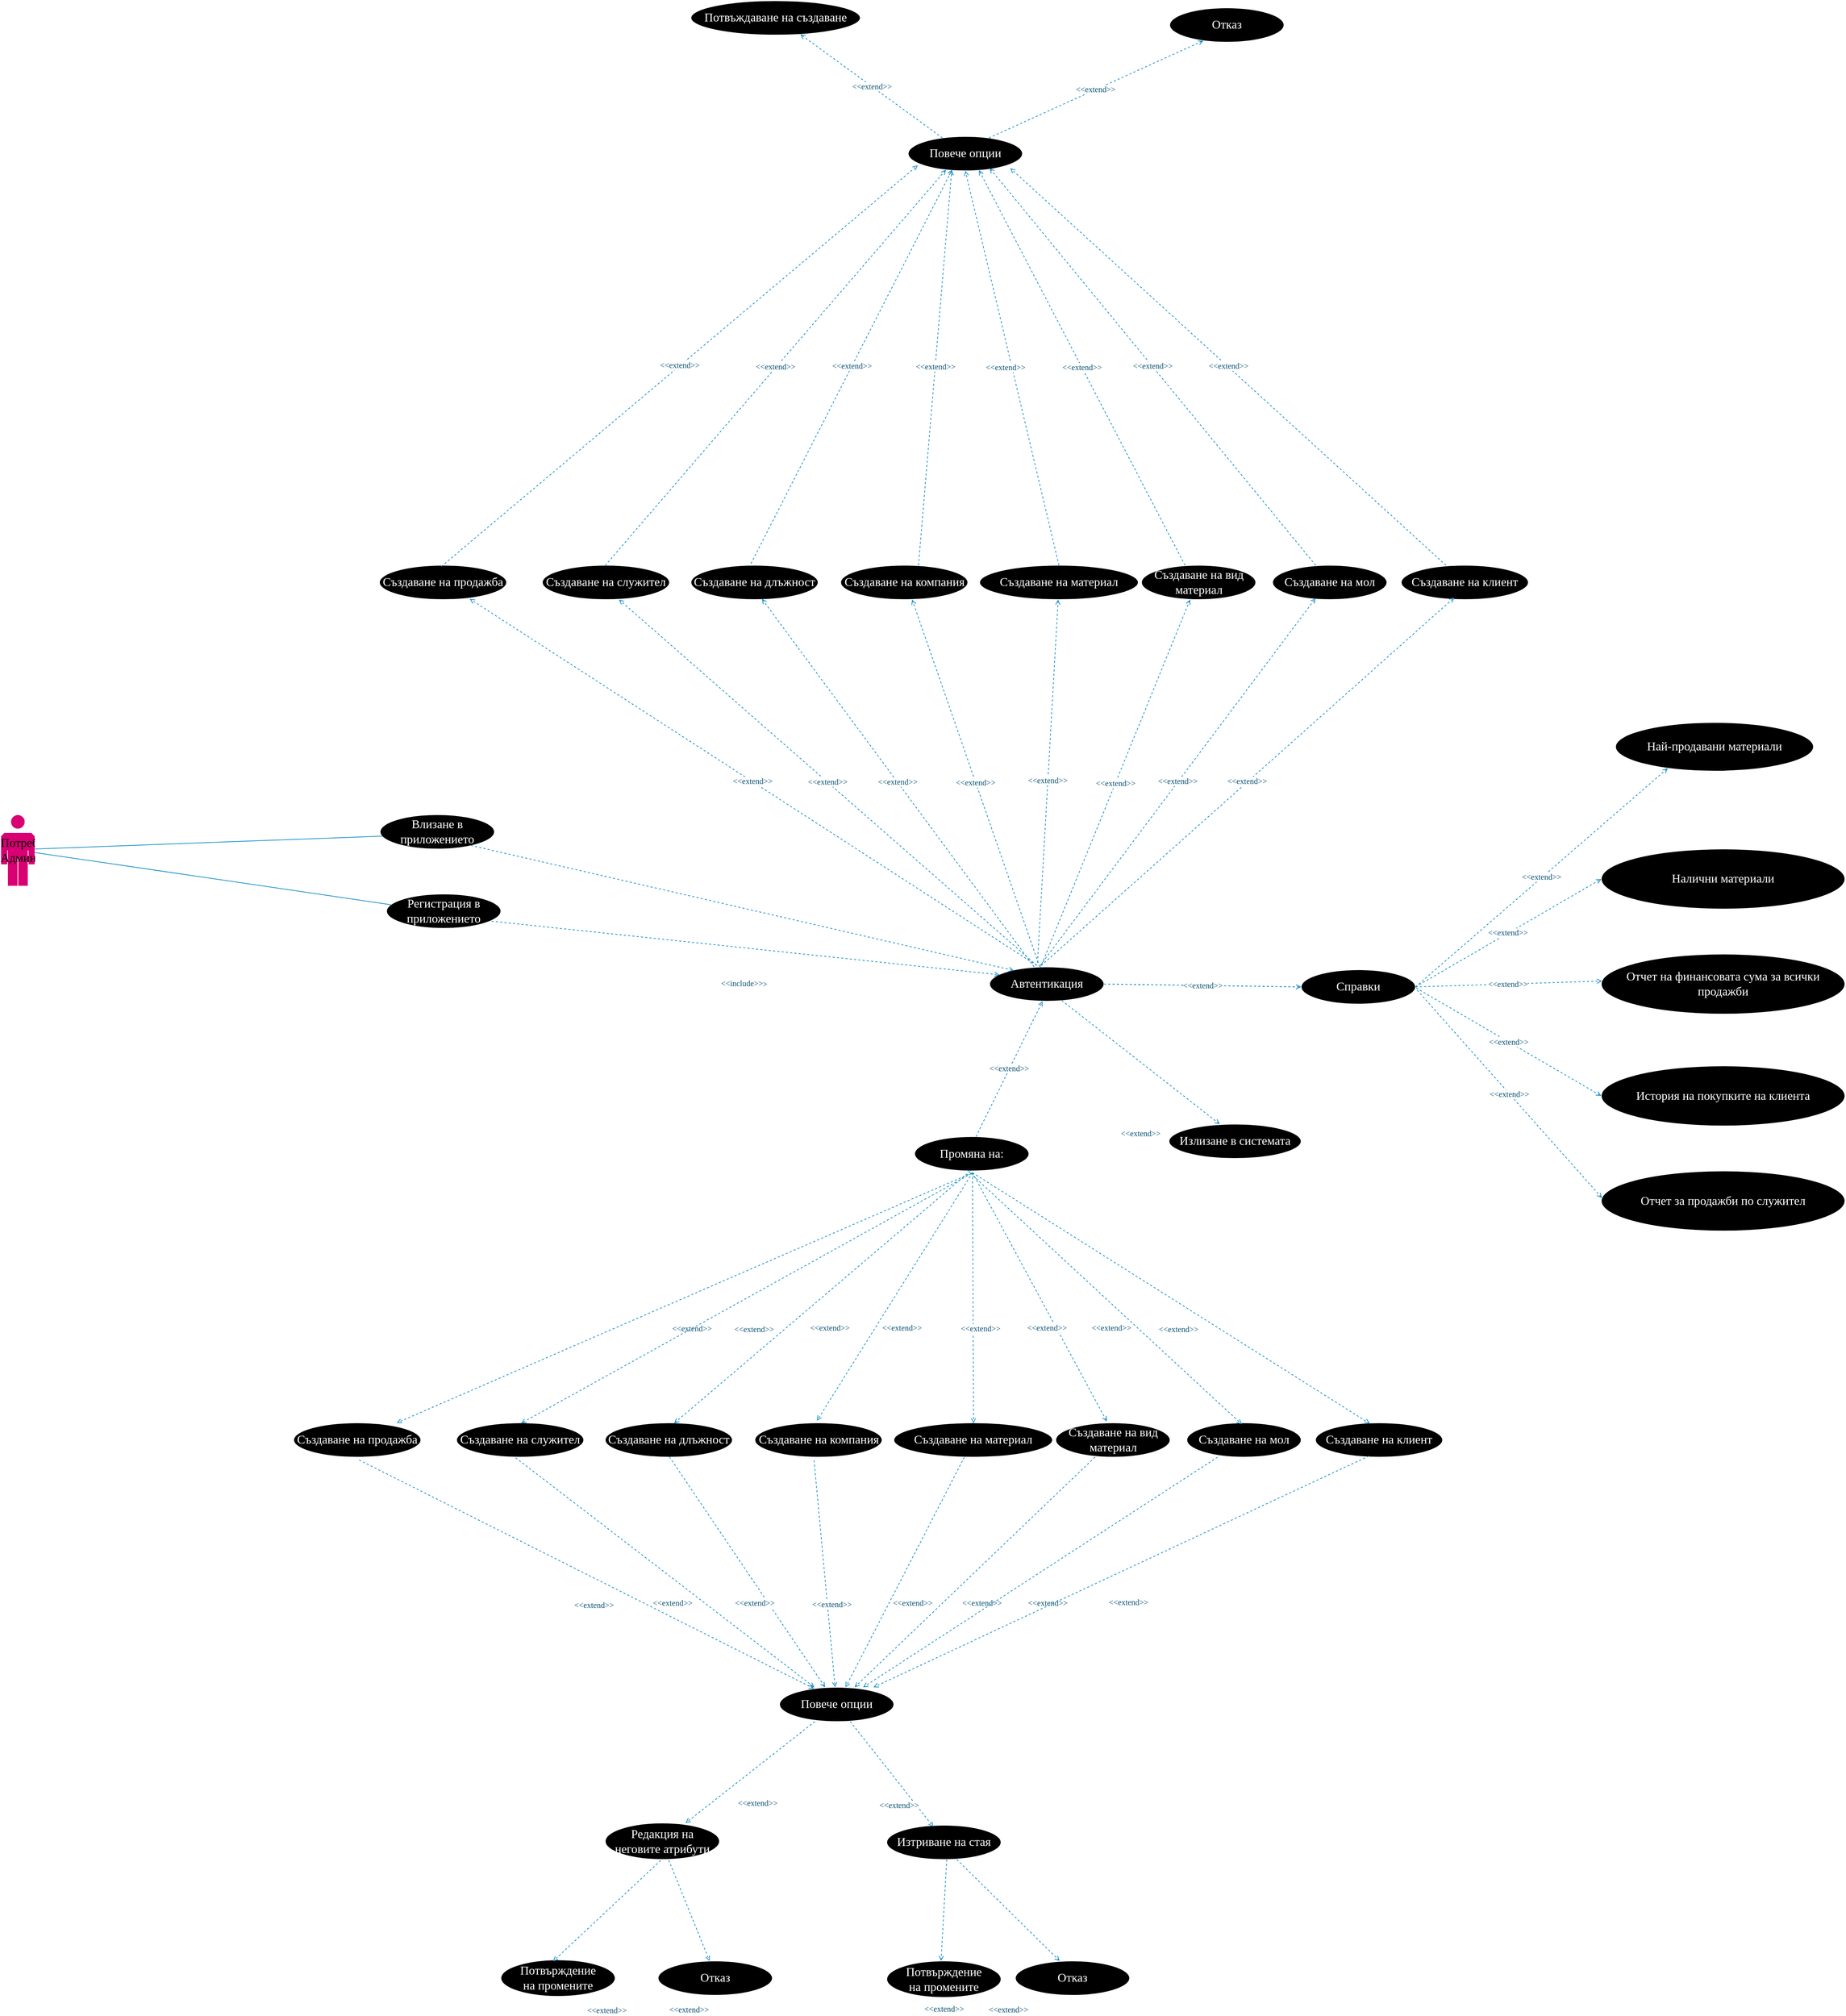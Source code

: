 <mxfile version="22.1.16" type="device">
  <diagram name="Page-1" id="Page-1">
    <mxGraphModel dx="1687" dy="2140" grid="1" gridSize="10" guides="1" tooltips="1" connect="1" arrows="1" fold="1" page="1" pageScale="1" pageWidth="850" pageHeight="1100" math="0" shadow="0">
      <root>
        <mxCell id="0" />
        <mxCell id="1" parent="0" />
        <UserObject label="&lt;div style=&quot;font-size: 1px&quot;&gt;&lt;font style=&quot;font-size:16.93px;font-family:Calibri;color:#ffffff;direction:ltr;letter-spacing:0px;line-height:120%;opacity:1&quot;&gt;Влизане в приложението&lt;br/&gt;&lt;/font&gt;&lt;/div&gt;" tags="Background" id="2">
          <mxCell style="verticalAlign=middle;align=center;overflow=width;vsdxID=1;fillColor=#000000;gradientColor=none;shape=stencil(vVHLDsIgEPwajiQI6RfU+h8bu22JCGRB2/69kG1iazx58DazM/vIjjBtmiCi0CplCjecbZ8nYc5Ca+snJJsLEqYTph0C4Ujh4XvmEaqzont41gkL96naodXKrGF6YSfQtUi0OXXDVlqPfJNP6usotUhYbJIUMmQb/GGrAxpRljVycDBuc1hKM2LclX8/7H9nFfB+82Cd45T2+mcspcSRmu4F);strokeColor=#ffffff;points=[];labelBackgroundColor=none;rounded=0;html=1;whiteSpace=wrap;" parent="1" vertex="1">
            <mxGeometry x="1081" y="979" width="160" height="48" as="geometry" />
          </mxCell>
        </UserObject>
        <UserObject label="&lt;div style=&quot;font-size: 1px&quot;&gt;&lt;p style=&quot;text-align:center;margin-left:0;margin-right:0;margin-top:0px;margin-bottom:0px;text-indent:0;vertical-align:middle;direction:ltr;&quot;&gt;&lt;font style=&quot;font-size:16.93px;font-family:Calibri;color:#000000;direction:ltr;letter-spacing:0px;line-height:120%;opacity:1&quot;&gt;Потребител&lt;/font&gt;&lt;font style=&quot;font-size:16.93px;font-family:Themed;color:#000000;direction:ltr;letter-spacing:0px;line-height:120%;opacity:1&quot;&gt;/&lt;/font&gt;&lt;font style=&quot;font-size:16.93px;font-family:Themed;color:#000000;direction:ltr;letter-spacing:0px;line-height:120%;opacity:1&quot;&gt;Администратор&lt;br/&gt;&lt;/font&gt;&lt;/p&gt;&lt;/div&gt;" tags="Background" id="3">
          <mxCell style="verticalAlign=middle;align=center;overflow=width;vsdxID=2;fillColor=#d80073;gradientColor=none;shape=stencil(tZTbDoIwDEC/Zo+QsQnis5f/WHTA4mSkTMW/d6SiQIQg6lu7nna9pYSvy0wUkjBaWjBHeVUHmxG+IYypPJOgrJMI3xK+TgzIFMw5P6BeiJqspZO51BEq9GO0dmH0hmpAUd8hq1U+zIbT0eUIOpfkI2TQRVk4jK6mo01zpmUwva54Njo2gviDyYbz2ehHYccXsbe0Kz+IenibFrB3JniOwl8wpKHpG6pV03A/XrwLRytPVKr0wFhhlck7a6gFpNJzX3mJFunDD03lVcqi9fxNcoO1/iU5J7wuRaK0xkPTtvcvi3vCq8S3dw==);strokeColor=#ffffff;points=[];labelBackgroundColor=none;rounded=0;html=1;whiteSpace=wrap;" parent="1" vertex="1">
            <mxGeometry x="550" y="979" width="48" height="100" as="geometry" />
          </mxCell>
        </UserObject>
        <UserObject label="&lt;div style=&quot;font-size: 1px&quot;&gt;&lt;font style=&quot;font-size:16.93px;font-family:Calibri;color:#ffffff;direction:ltr;letter-spacing:0px;line-height:120%;opacity:1&quot;&gt;Регистрация в приложението&lt;/font&gt;&lt;font style=&quot;font-size:16.93px;font-family:Themed;color:#ffffff;direction:ltr;letter-spacing:0px;line-height:120%;opacity:1&quot;&gt;&lt;br/&gt;&lt;/font&gt;&lt;/div&gt;" tags="Background" id="4">
          <mxCell style="verticalAlign=middle;align=center;overflow=width;vsdxID=3;fillColor=#000000;gradientColor=none;shape=stencil(vVHLDsIgEPwajiQI6RfU+h8bu22JCGRB2/69kG1iazx58DazM/vIjjBtmiCi0CplCjecbZ8nYc5Ca+snJJsLEqYTph0C4Ujh4XvmEaqzont41gkL96naodXKrGF6YSfQtUi0OXXDVlqPfJNP6usotUhYbJIUMmQb/GGrAxpRljVycDBuc1hKM2LclX8/7H9nFfB+82Cd45T2+mcspcSRmu4F);strokeColor=#ffffff;points=[];labelBackgroundColor=none;rounded=0;html=1;whiteSpace=wrap;" parent="1" vertex="1">
            <mxGeometry x="1090" y="1090" width="160" height="48" as="geometry" />
          </mxCell>
        </UserObject>
        <UserObject label="&lt;div style=&quot;font-size: 1px&quot;&gt;&lt;font style=&quot;font-size:16.93px;font-family:Calibri;color:#ffffff;direction:ltr;letter-spacing:0px;line-height:120%;opacity:1&quot;&gt;Автентикация&lt;br/&gt;&lt;/font&gt;&lt;/div&gt;" tags="Background" id="5">
          <mxCell style="verticalAlign=middle;align=center;overflow=width;vsdxID=6;fillColor=#000000;gradientColor=none;shape=stencil(vVHLDsIgEPwajiQI6RfU+h8bu22JCGRB2/69kG1iazx58DazM/vIjjBtmiCi0CplCjecbZ8nYc5Ca+snJJsLEqYTph0C4Ujh4XvmEaqzont41gkL96naodXKrGF6YSfQtUi0OXXDVlqPfJNP6usotUhYbJIUMmQb/GGrAxpRljVycDBuc1hKM2LclX8/7H9nFfB+82Cd45T2+mcspcSRmu4F);strokeColor=#ffffff;points=[];labelBackgroundColor=none;rounded=0;html=1;whiteSpace=wrap;" parent="1" vertex="1">
            <mxGeometry x="1934" y="1192" width="160" height="48" as="geometry" />
          </mxCell>
        </UserObject>
        <UserObject label="&lt;div style=&quot;font-size: 1px&quot;&gt;&lt;p style=&quot;text-align:center;margin-left:0;margin-right:0;margin-top:0px;margin-bottom:0px;text-indent:0;vertical-align:middle;direction:ltr;&quot;&gt;&lt;font style=&quot;font-size:16.93px;font-family:Calibri;color:#ffffff;direction:ltr;letter-spacing:0px;line-height:120%;opacity:1&quot;&gt;Създаване на компания&lt;/font&gt;&lt;font style=&quot;font-size:16.93px;font-family:Themed;color:#ffffff;direction:ltr;letter-spacing:0px;line-height:120%;opacity:1&quot;&gt;&lt;br&gt;&lt;/font&gt;&lt;/p&gt;&lt;/div&gt;" tags="Background" id="8">
          <mxCell style="verticalAlign=middle;align=center;overflow=width;vsdxID=129;fillColor=#000000;gradientColor=none;shape=stencil(vVHLDsIgEPwajiQI6RfU+h8bu22JCGRB2/69kG1iazx58DazM/vIjjBtmiCi0CplCjecbZ8nYc5Ca+snJJsLEqYTph0C4Ujh4XvmEaqzont41gkL96naodXKrGF6YSfQtUi0OXXDVlqPfJNP6usotUhYbJIUMmQb/GGrAxpRljVycDBuc1hKM2LclX8/7H9nFfB+82Cd45T2+mcspcSRmu4F);strokeColor=#ffffff;points=[];labelBackgroundColor=none;rounded=0;html=1;whiteSpace=wrap;" parent="1" vertex="1">
            <mxGeometry x="1725.5" y="630" width="178" height="48" as="geometry" />
          </mxCell>
        </UserObject>
        <UserObject label="&lt;div style=&quot;font-size: 1px&quot;&gt;&lt;font style=&quot;font-size:16.93px;font-family:Calibri;color:#ffffff;direction:ltr;letter-spacing:0px;line-height:120%;opacity:1&quot;&gt;Създаване на материал&lt;br&gt;&lt;/font&gt;&lt;/div&gt;" tags="Background" id="9">
          <mxCell style="verticalAlign=middle;align=center;overflow=width;vsdxID=135;fillColor=#000000;gradientColor=none;shape=stencil(vVHLDsIgEPwajiQI6RfU+h8bu22JCGRB2/69kG1iazx58DazM/vIjjBtmiCi0CplCjecbZ8nYc5Ca+snJJsLEqYTph0C4Ujh4XvmEaqzont41gkL96naodXKrGF6YSfQtUi0OXXDVlqPfJNP6usotUhYbJIUMmQb/GGrAxpRljVycDBuc1hKM2LclX8/7H9nFfB+82Cd45T2+mcspcSRmu4F);strokeColor=#ffffff;points=[];labelBackgroundColor=none;rounded=0;html=1;whiteSpace=wrap;" parent="1" vertex="1">
            <mxGeometry x="1920" y="630" width="222" height="48" as="geometry" />
          </mxCell>
        </UserObject>
        <UserObject label="&lt;div style=&quot;font-size: 1px&quot;&gt;&lt;font style=&quot;font-size:16.93px;font-family:Calibri;color:#ffffff;direction:ltr;letter-spacing:0px;line-height:120%;opacity:1&quot;&gt;Създаване на вид материал&lt;br&gt;&lt;/font&gt;&lt;/div&gt;" tags="Background" id="10">
          <mxCell style="verticalAlign=middle;align=center;overflow=width;vsdxID=141;fillColor=#000000;gradientColor=none;shape=stencil(vVHLDsIgEPwajiQI6RfU+h8bu22JCGRB2/69kG1iazx58DazM/vIjjBtmiCi0CplCjecbZ8nYc5Ca+snJJsLEqYTph0C4Ujh4XvmEaqzont41gkL96naodXKrGF6YSfQtUi0OXXDVlqPfJNP6usotUhYbJIUMmQb/GGrAxpRljVycDBuc1hKM2LclX8/7H9nFfB+82Cd45T2+mcspcSRmu4F);strokeColor=#ffffff;points=[];labelBackgroundColor=none;rounded=0;html=1;whiteSpace=wrap;" parent="1" vertex="1">
            <mxGeometry x="2146.5" y="630" width="160" height="48" as="geometry" />
          </mxCell>
        </UserObject>
        <UserObject label="&lt;div style=&quot;font-size: 1px&quot;&gt;&lt;font style=&quot;font-size:16.93px;font-family:Calibri;color:#ffffff;direction:ltr;letter-spacing:0px;line-height:120%;opacity:1&quot;&gt;Отказ&lt;br/&gt;&lt;/font&gt;&lt;/div&gt;" tags="Background" id="11">
          <mxCell style="verticalAlign=middle;align=center;overflow=width;vsdxID=148;fillColor=#000000;gradientColor=none;shape=stencil(vVHLDsIgEPwajiQI6RfU+h8bu22JCGRB2/69kG1iazx58DazM/vIjjBtmiCi0CplCjecbZ8nYc5Ca+snJJsLEqYTph0C4Ujh4XvmEaqzont41gkL96naodXKrGF6YSfQtUi0OXXDVlqPfJNP6usotUhYbJIUMmQb/GGrAxpRljVycDBuc1hKM2LclX8/7H9nFfB+82Cd45T2+mcspcSRmu4F);strokeColor=#ffffff;points=[];labelBackgroundColor=none;rounded=0;html=1;whiteSpace=wrap;" parent="1" vertex="1">
            <mxGeometry x="2186" y="-150" width="160" height="48" as="geometry" />
          </mxCell>
        </UserObject>
        <UserObject label="&lt;div style=&quot;font-size: 1px&quot;&gt;&lt;font style=&quot;font-size:16.93px;font-family:Calibri;color:#ffffff;direction:ltr;letter-spacing:0px;line-height:120%;opacity:1&quot;&gt;Повече опции&lt;br/&gt;&lt;/font&gt;&lt;/div&gt;" tags="Background" id="12">
          <mxCell style="verticalAlign=middle;align=center;overflow=width;vsdxID=149;fillColor=#000000;gradientColor=none;shape=stencil(vVHLDsIgEPwajiQI6RfU+h8bu22JCGRB2/69kG1iazx58DazM/vIjjBtmiCi0CplCjecbZ8nYc5Ca+snJJsLEqYTph0C4Ujh4XvmEaqzont41gkL96naodXKrGF6YSfQtUi0OXXDVlqPfJNP6usotUhYbJIUMmQb/GGrAxpRljVycDBuc1hKM2LclX8/7H9nFfB+82Cd45T2+mcspcSRmu4F);strokeColor=#ffffff;points=[];labelBackgroundColor=none;rounded=0;html=1;whiteSpace=wrap;" parent="1" vertex="1">
            <mxGeometry x="1820" y="30" width="160" height="48" as="geometry" />
          </mxCell>
        </UserObject>
        <UserObject label="&lt;div style=&quot;font-size: 1px&quot;&gt;&lt;font style=&quot;font-size:16.93px;font-family:Calibri;color:#ffffff;direction:ltr;letter-spacing:0px;line-height:120%;opacity:1&quot;&gt;Справки&lt;br/&gt;&lt;/font&gt;&lt;/div&gt;" tags="Background" id="13">
          <mxCell style="verticalAlign=middle;align=center;overflow=width;vsdxID=231;fillColor=#000000;gradientColor=none;shape=stencil(vVHLDsIgEPwajiQI6RfU+h8bu22JCGRB2/69kG1iazx58DazM/vIjjBtmiCi0CplCjecbZ8nYc5Ca+snJJsLEqYTph0C4Ujh4XvmEaqzont41gkL96naodXKrGF6YSfQtUi0OXXDVlqPfJNP6usotUhYbJIUMmQb/GGrAxpRljVycDBuc1hKM2LclX8/7H9nFfB+82Cd45T2+mcspcSRmu4F);strokeColor=#ffffff;points=[];labelBackgroundColor=none;rounded=0;html=1;whiteSpace=wrap;" parent="1" vertex="1">
            <mxGeometry x="2370" y="1196" width="160" height="48" as="geometry" />
          </mxCell>
        </UserObject>
        <UserObject label="&lt;div style=&quot;font-size: 1px&quot;&gt;&lt;font style=&quot;font-size:16.93px;font-family:Calibri;color:#ffffff;direction:ltr;letter-spacing:0px;line-height:120%;opacity:1&quot;&gt;Излизане в системата&lt;br/&gt;&lt;/font&gt;&lt;/div&gt;" tags="Background" id="14">
          <mxCell style="verticalAlign=middle;align=center;overflow=width;vsdxID=254;fillColor=#000000;gradientColor=none;shape=stencil(vVHLDsIgEPwajiQI6RfU+h8bu22JCGRB2/69kG1iazx58DazM/vIjjBtmiCi0CplCjecbZ8nYc5Ca+snJJsLEqYTph0C4Ujh4XvmEaqzont41gkL96naodXKrGF6YSfQtUi0OXXDVlqPfJNP6usotUhYbJIUMmQb/GGrAxpRljVycDBuc1hKM2LclX8/7H9nFfB+82Cd45T2+mcspcSRmu4F);strokeColor=#ffffff;points=[];labelBackgroundColor=none;rounded=0;html=1;whiteSpace=wrap;" parent="1" vertex="1">
            <mxGeometry x="2185" y="1412" width="185" height="48" as="geometry" />
          </mxCell>
        </UserObject>
        <UserObject label="&lt;div style=&quot;font-size: 1px&quot;&gt;&lt;font style=&quot;font-size:16.93px;font-family:Calibri;color:#ffffff;direction:ltr;letter-spacing:0px;line-height:120%;opacity:1&quot;&gt;Редакция на &lt;br/&gt;неговите атрибути&lt;br/&gt;&lt;/font&gt;&lt;/div&gt;" tags="Background" id="31">
          <mxCell style="verticalAlign=middle;align=center;overflow=width;vsdxID=429;fillColor=#000000;gradientColor=none;shape=stencil(vVHLDsIgEPwajiQI6RfU+h8bu22JCGRB2/69kG1iazx58DazM/vIjjBtmiCi0CplCjecbZ8nYc5Ca+snJJsLEqYTph0C4Ujh4XvmEaqzont41gkL96naodXKrGF6YSfQtUi0OXXDVlqPfJNP6usotUhYbJIUMmQb/GGrAxpRljVycDBuc1hKM2LclX8/7H9nFfB+82Cd45T2+mcspcSRmu4F);strokeColor=#ffffff;points=[];labelBackgroundColor=none;rounded=0;html=1;whiteSpace=wrap;" parent="1" vertex="1">
            <mxGeometry x="1396" y="2390" width="160" height="51" as="geometry" />
          </mxCell>
        </UserObject>
        <UserObject label="&lt;div style=&quot;font-size: 1px&quot;&gt;&lt;font style=&quot;font-size:16.93px;font-family:Calibri;color:#ffffff;direction:ltr;letter-spacing:0px;line-height:120%;opacity:1&quot;&gt;Изтриване на стая&lt;br/&gt;&lt;/font&gt;&lt;/div&gt;" tags="Background" id="32">
          <mxCell style="verticalAlign=middle;align=center;overflow=width;vsdxID=430;fillColor=#000000;gradientColor=none;shape=stencil(vVHLDsIgEPwajiQI6RfU+h8bu22JCGRB2/69kG1iazx58DazM/vIjjBtmiCi0CplCjecbZ8nYc5Ca+snJJsLEqYTph0C4Ujh4XvmEaqzont41gkL96naodXKrGF6YSfQtUi0OXXDVlqPfJNP6usotUhYbJIUMmQb/GGrAxpRljVycDBuc1hKM2LclX8/7H9nFfB+82Cd45T2+mcspcSRmu4F);strokeColor=#ffffff;points=[];labelBackgroundColor=none;rounded=0;html=1;whiteSpace=wrap;" parent="1" vertex="1">
            <mxGeometry x="1790" y="2393" width="160" height="48" as="geometry" />
          </mxCell>
        </UserObject>
        <UserObject label="&lt;div style=&quot;font-size: 1px&quot;&gt;&lt;font style=&quot;font-size:16.93px;font-family:Calibri;color:#ffffff;direction:ltr;letter-spacing:0px;line-height:120%;opacity:1&quot;&gt;Потвърждение &lt;br/&gt;на промените&lt;br/&gt;&lt;/font&gt;&lt;/div&gt;" tags="Background" id="34">
          <mxCell style="verticalAlign=middle;align=center;overflow=width;vsdxID=447;fillColor=#000000;gradientColor=none;shape=stencil(vVHLDsIgEPwajiQI6RfU+h8bu22JCGRB2/69kG1iazx58DazM/vIjjBtmiCi0CplCjecbZ8nYc5Ca+snJJsLEqYTph0C4Ujh4XvmEaqzont41gkL96naodXKrGF6YSfQtUi0OXXDVlqPfJNP6usotUhYbJIUMmQb/GGrAxpRljVycDBuc1hKM2LclX8/7H9nFfB+82Cd45T2+mcspcSRmu4F);strokeColor=#ffffff;points=[];labelBackgroundColor=none;rounded=0;html=1;whiteSpace=wrap;" parent="1" vertex="1">
            <mxGeometry x="1250" y="2581.5" width="160" height="51" as="geometry" />
          </mxCell>
        </UserObject>
        <UserObject label="&lt;div style=&quot;font-size: 1px&quot;&gt;&lt;font style=&quot;font-size:16.93px;font-family:Calibri;color:#ffffff;direction:ltr;letter-spacing:0px;line-height:120%;opacity:1&quot;&gt;Отказ&lt;br/&gt;&lt;/font&gt;&lt;/div&gt;" tags="Background" id="35">
          <mxCell style="verticalAlign=middle;align=center;overflow=width;vsdxID=448;fillColor=#000000;gradientColor=none;shape=stencil(vVHLDsIgEPwajiQI6RfU+h8bu22JCGRB2/69kG1iazx58DazM/vIjjBtmiCi0CplCjecbZ8nYc5Ca+snJJsLEqYTph0C4Ujh4XvmEaqzont41gkL96naodXKrGF6YSfQtUi0OXXDVlqPfJNP6usotUhYbJIUMmQb/GGrAxpRljVycDBuc1hKM2LclX8/7H9nFfB+82Cd45T2+mcspcSRmu4F);strokeColor=#ffffff;points=[];labelBackgroundColor=none;rounded=0;html=1;whiteSpace=wrap;" parent="1" vertex="1">
            <mxGeometry x="1470" y="2583" width="160" height="48" as="geometry" />
          </mxCell>
        </UserObject>
        <UserObject label="&lt;div style=&quot;font-size: 1px&quot;&gt;&lt;font style=&quot;font-size:16.93px;font-family:Calibri;color:#ffffff;direction:ltr;letter-spacing:0px;line-height:120%;opacity:1&quot;&gt;Потвърждение &lt;br/&gt;на промените&lt;br/&gt;&lt;/font&gt;&lt;/div&gt;" tags="Background" id="36">
          <mxCell style="verticalAlign=middle;align=center;overflow=width;vsdxID=459;fillColor=#000000;gradientColor=none;shape=stencil(vVHLDsIgEPwajiQI6RfU+h8bu22JCGRB2/69kG1iazx58DazM/vIjjBtmiCi0CplCjecbZ8nYc5Ca+snJJsLEqYTph0C4Ujh4XvmEaqzont41gkL96naodXKrGF6YSfQtUi0OXXDVlqPfJNP6usotUhYbJIUMmQb/GGrAxpRljVycDBuc1hKM2LclX8/7H9nFfB+82Cd45T2+mcspcSRmu4F);strokeColor=#ffffff;points=[];labelBackgroundColor=none;rounded=0;html=1;whiteSpace=wrap;" parent="1" vertex="1">
            <mxGeometry x="1790" y="2583" width="160" height="51" as="geometry" />
          </mxCell>
        </UserObject>
        <UserObject label="&lt;div style=&quot;font-size: 1px&quot;&gt;&lt;font style=&quot;font-size:16.93px;font-family:Calibri;color:#ffffff;direction:ltr;letter-spacing:0px;line-height:120%;opacity:1&quot;&gt;Отказ&lt;br/&gt;&lt;/font&gt;&lt;/div&gt;" tags="Background" id="37">
          <mxCell style="verticalAlign=middle;align=center;overflow=width;vsdxID=460;fillColor=#000000;gradientColor=none;shape=stencil(vVHLDsIgEPwajiQI6RfU+h8bu22JCGRB2/69kG1iazx58DazM/vIjjBtmiCi0CplCjecbZ8nYc5Ca+snJJsLEqYTph0C4Ujh4XvmEaqzont41gkL96naodXKrGF6YSfQtUi0OXXDVlqPfJNP6usotUhYbJIUMmQb/GGrAxpRljVycDBuc1hKM2LclX8/7H9nFfB+82Cd45T2+mcspcSRmu4F);strokeColor=#ffffff;points=[];labelBackgroundColor=none;rounded=0;html=1;whiteSpace=wrap;" parent="1" vertex="1">
            <mxGeometry x="1970" y="2583" width="160" height="48" as="geometry" />
          </mxCell>
        </UserObject>
        <UserObject label="&lt;div style=&quot;font-size: 1px&quot;&gt;&lt;font style=&quot;font-size:16.93px;font-family:Calibri;color:#ffffff;direction:ltr;letter-spacing:0px;line-height:120%;opacity:1&quot;&gt;Промяна на:&lt;br&gt;&lt;/font&gt;&lt;/div&gt;" tags="Background" id="38">
          <mxCell style="verticalAlign=middle;align=center;overflow=width;vsdxID=471;fillColor=#000000;gradientColor=none;shape=stencil(vVHLDsIgEPwajiQI6RfU+h8bu22JCGRB2/69kG1iazx58DazM/vIjjBtmiCi0CplCjecbZ8nYc5Ca+snJJsLEqYTph0C4Ujh4XvmEaqzont41gkL96naodXKrGF6YSfQtUi0OXXDVlqPfJNP6usotUhYbJIUMmQb/GGrAxpRljVycDBuc1hKM2LclX8/7H9nFfB+82Cd45T2+mcspcSRmu4F);strokeColor=#ffffff;points=[];labelBackgroundColor=none;rounded=0;html=1;whiteSpace=wrap;" parent="1" vertex="1">
            <mxGeometry x="1829" y="1429.5" width="160" height="48" as="geometry" />
          </mxCell>
        </UserObject>
        <UserObject label="&lt;div style=&quot;font-size: 1px&quot;&gt;&lt;font style=&quot;font-size:16.93px;font-family:Calibri;color:#ffffff;direction:ltr;letter-spacing:0px;line-height:120%;opacity:1&quot;&gt;Потвъждаване на създаване&lt;br/&gt;&lt;/font&gt;&lt;/div&gt;" tags="Background" id="39">
          <mxCell style="verticalAlign=middle;align=center;overflow=width;vsdxID=477;fillColor=#000000;gradientColor=none;shape=stencil(vVHLDsIgEPwajiQI6RfU+h8bu22JCGRB2/69kG1iazx58DazM/vIjjBtmiCi0CplCjecbZ8nYc5Ca+snJJsLEqYTph0C4Ujh4XvmEaqzont41gkL96naodXKrGF6YSfQtUi0OXXDVlqPfJNP6usotUhYbJIUMmQb/GGrAxpRljVycDBuc1hKM2LclX8/7H9nFfB+82Cd45T2+mcspcSRmu4F);strokeColor=#ffffff;points=[];labelBackgroundColor=none;rounded=0;html=1;whiteSpace=wrap;" parent="1" vertex="1">
            <mxGeometry x="1516" y="-160" width="237" height="48" as="geometry" />
          </mxCell>
        </UserObject>
        <UserObject label="&lt;div style=&quot;font-size: 1px&quot;&gt;&lt;p style=&quot;text-align:center;margin-left:0;margin-right:0;margin-top:0px;margin-bottom:0px;text-indent:0;vertical-align:middle;direction:ltr;&quot;&gt;&lt;font style=&quot;font-size:16.93px;font-family:Calibri;color:#ffffff;direction:ltr;letter-spacing:0px;line-height:120%;opacity:1&quot;&gt;Най-продавани материали&lt;br&gt;&lt;/font&gt;&lt;/p&gt;&lt;/div&gt;" tags="Background" id="40">
          <mxCell style="verticalAlign=middle;align=center;overflow=width;vsdxID=493;fillColor=#000000;gradientColor=none;shape=stencil(vVHLDsIgEPwajiQI6RfU+h8bu22JCGRB2/69kG1iazx58DazM/vIjjBtmiCi0CplCjecbZ8nYc5Ca+snJJsLEqYTph0C4Ujh4XvmEaqzont41gkL96naodXKrGF6YSfQtUi0OXXDVlqPfJNP6usotUhYbJIUMmQb/GGrAxpRljVycDBuc1hKM2LclX8/7H9nFfB+82Cd45T2+mcspcSRmu4F);strokeColor=#ffffff;points=[];labelBackgroundColor=none;rounded=0;html=1;whiteSpace=wrap;" parent="1" vertex="1">
            <mxGeometry x="2810" y="850" width="277" height="68" as="geometry" />
          </mxCell>
        </UserObject>
        <UserObject label="&lt;div style=&quot;font-size: 1px&quot;&gt;&lt;p style=&quot;text-align:center;margin-left:0;margin-right:0;margin-top:0px;margin-bottom:0px;text-indent:0;vertical-align:middle;direction:ltr;&quot;&gt;&lt;font style=&quot;font-size:16.93px;font-family:Calibri;color:#ffffff;direction:ltr;letter-spacing:0px;line-height:120%;opacity:1&quot;&gt;Налични материали&lt;br&gt;&lt;/font&gt;&lt;/p&gt;&lt;/div&gt;" tags="Background" id="41">
          <mxCell style="verticalAlign=middle;align=center;overflow=width;vsdxID=494;fillColor=#000000;gradientColor=none;shape=stencil(vVHLDsIgEPwajiQI6RfU+h8bu22JCGRB2/69kG1iazx58DazM/vIjjBtmiCi0CplCjecbZ8nYc5Ca+snJJsLEqYTph0C4Ujh4XvmEaqzont41gkL96naodXKrGF6YSfQtUi0OXXDVlqPfJNP6usotUhYbJIUMmQb/GGrAxpRljVycDBuc1hKM2LclX8/7H9nFfB+82Cd45T2+mcspcSRmu4F);strokeColor=#ffffff;points=[];labelBackgroundColor=none;rounded=0;html=1;whiteSpace=wrap;" parent="1" vertex="1">
            <mxGeometry x="2790" y="1027" width="341" height="84" as="geometry" />
          </mxCell>
        </UserObject>
        <mxCell id="55" parent="1" vertex="1">
          <mxGeometry x="3001" y="1496" as="geometry" />
        </mxCell>
        <mxCell id="57" parent="1" vertex="1">
          <mxGeometry x="3001" y="1496" as="geometry" />
        </mxCell>
        <UserObject label="&lt;div style=&quot;font-size: 1px&quot;&gt;&lt;p style=&quot;text-align:center;margin-left:0;margin-right:0;margin-top:0px;margin-bottom:0px;text-indent:0;vertical-align:middle;direction:ltr;&quot;&gt;&lt;font style=&quot;font-size:11.29px;font-family:Calibri;color:#0d5273;direction:ltr;letter-spacing:0px;line-height:120%;opacity:1&quot;&gt;&amp;lt;&amp;lt;include&amp;gt;&amp;gt;&lt;br/&gt;&lt;/font&gt;&lt;/p&gt;&lt;/div&gt;" tags="Connector" id="59">
          <mxCell style="vsdxID=12;edgeStyle=none;dashed=1;startArrow=none;endArrow=open;startSize=5;endSize=5;strokeColor=#178dc6;spacingTop=0;spacingBottom=0;spacingLeft=0;spacingRight=0;verticalAlign=middle;html=1;labelBackgroundColor=#ffffff;rounded=0;align=center;exitX=0.919;exitY=0.792;exitDx=0;exitDy=0;exitPerimeter=0;entryX=0.087;entryY=0.229;entryDx=0;entryDy=0;entryPerimeter=0;" parent="1" source="4" target="5" edge="1">
            <mxGeometry relative="1" as="geometry">
              <mxPoint y="50" as="offset" />
              <Array as="points" />
            </mxGeometry>
          </mxCell>
        </UserObject>
        <UserObject label="&lt;div style=&quot;font-size: 1px&quot;&gt;&lt;p style=&quot;text-align:center;margin-left:0;margin-right:0;margin-top:0px;margin-bottom:0px;text-indent:0;vertical-align:middle;direction:ltr;&quot;&gt;&lt;font style=&quot;font-size:11.29px;font-family:Calibri;color:#0d5273;direction:ltr;letter-spacing:0px;line-height:120%;opacity:1&quot;&gt;&amp;lt;&amp;lt;include&amp;gt;&amp;gt;&lt;br/&gt;&lt;/font&gt;&lt;/p&gt;&lt;/div&gt;" tags="Connector" id="60">
          <mxCell style="vsdxID=7;edgeStyle=none;dashed=1;startArrow=none;endArrow=open;startSize=5;endSize=5;strokeColor=#178dc6;spacingTop=0;spacingBottom=0;spacingLeft=0;spacingRight=0;verticalAlign=middle;html=1;labelBackgroundColor=#ffffff;rounded=0;align=center;exitX=0.794;exitY=0.896;exitDx=0;exitDy=0;exitPerimeter=0;entryX=0.212;entryY=0.104;entryDx=0;entryDy=0;entryPerimeter=0;" parent="1" source="2" target="5" edge="1">
            <mxGeometry relative="1" as="geometry">
              <mxPoint x="-1" y="105" as="offset" />
              <Array as="points" />
            </mxGeometry>
          </mxCell>
        </UserObject>
        <UserObject label="" tags="Connector" id="61">
          <mxCell style="vsdxID=5;edgeStyle=none;startArrow=none;endArrow=none;startSize=5;endSize=5;strokeColor=#178dc6;spacingTop=0;spacingBottom=0;spacingLeft=0;spacingRight=0;verticalAlign=middle;html=1;labelBackgroundColor=#ffffff;rounded=0;exitX=1;exitY=0.53;exitDx=0;exitDy=0;exitPerimeter=0;entryX=0.037;entryY=0.312;entryDx=0;entryDy=0;entryPerimeter=0;" parent="1" source="3" target="4" edge="1">
            <mxGeometry relative="1" as="geometry">
              <mxPoint x="-1" y="-1" as="offset" />
              <Array as="points" />
            </mxGeometry>
          </mxCell>
        </UserObject>
        <UserObject label="" tags="Connector" id="62">
          <mxCell style="vsdxID=4;edgeStyle=none;startArrow=none;endArrow=none;startSize=5;endSize=5;strokeColor=#178dc6;spacingTop=0;spacingBottom=0;spacingLeft=0;spacingRight=0;verticalAlign=middle;html=1;labelBackgroundColor=#ffffff;rounded=0;exitX=1;exitY=0.48;exitDx=0;exitDy=0;exitPerimeter=0;entryX=0.019;entryY=0.625;entryDx=0;entryDy=0;entryPerimeter=0;" parent="1" source="3" target="2" edge="1">
            <mxGeometry relative="1" as="geometry">
              <mxPoint y="-1" as="offset" />
              <Array as="points" />
            </mxGeometry>
          </mxCell>
        </UserObject>
        <mxCell id="63" parent="1" vertex="1">
          <mxGeometry x="3021" y="1446" as="geometry" />
        </mxCell>
        <mxCell id="65" parent="1" vertex="1">
          <mxGeometry x="2001" y="1186" as="geometry" />
        </mxCell>
        <UserObject label="&lt;div style=&quot;font-size: 1px&quot;&gt;&lt;p style=&quot;text-align:center;margin-left:0;margin-right:0;margin-top:0px;margin-bottom:0px;text-indent:0;vertical-align:middle;direction:ltr;&quot;&gt;&lt;font style=&quot;font-size:11.29px;font-family:Calibri;color:#0d5273;direction:ltr;letter-spacing:0px;line-height:120%;opacity:1&quot;&gt;&amp;lt;&amp;lt;extend&amp;gt;&amp;gt;&lt;br/&gt;&lt;/font&gt;&lt;/p&gt;&lt;/div&gt;" tags="Connector" id="66">
          <mxCell style="vsdxID=136;edgeStyle=none;dashed=1;startArrow=none;endArrow=open;startSize=5;endSize=5;strokeColor=#178dc6;spacingTop=0;spacingBottom=0;spacingLeft=0;spacingRight=0;verticalAlign=middle;html=1;labelBackgroundColor=#ffffff;rounded=0;align=center;entryX=0.495;entryY=1;entryDx=0;entryDy=0;entryPerimeter=0;" parent="1" source="65" target="9" edge="1">
            <mxGeometry relative="1" as="geometry">
              <mxPoint y="-1" as="offset" />
              <Array as="points" />
            </mxGeometry>
          </mxCell>
        </UserObject>
        <UserObject label="&lt;div style=&quot;font-size: 1px&quot;&gt;&lt;p style=&quot;text-align:center;margin-left:0;margin-right:0;margin-top:0px;margin-bottom:0px;text-indent:0;vertical-align:middle;direction:ltr;&quot;&gt;&lt;font style=&quot;font-size:11.29px;font-family:Calibri;color:#0d5273;direction:ltr;letter-spacing:0px;line-height:120%;opacity:1&quot;&gt;&amp;lt;&amp;lt;include&amp;gt;&amp;gt;&lt;br/&gt;&lt;/font&gt;&lt;/p&gt;&lt;/div&gt;" tags="Connector" id="68">
          <mxCell style="vsdxID=515;edgeStyle=none;dashed=1;startArrow=none;endArrow=open;startSize=5;endSize=5;strokeColor=#178dc6;spacingTop=0;spacingBottom=0;spacingLeft=0;spacingRight=0;verticalAlign=middle;html=1;labelBackgroundColor=#ffffff;rounded=0;align=center;exitX=0.877;exitY=0.833;exitDx=0;exitDy=0;exitPerimeter=0;entryX=0.102;entryY=0.188;entryDx=0;entryDy=0;entryPerimeter=0;" parent="1" target="44" edge="1">
            <mxGeometry relative="1" as="geometry">
              <mxPoint y="38" as="offset" />
              <Array as="points" />
              <mxPoint x="2996" y="1495" as="sourcePoint" />
            </mxGeometry>
          </mxCell>
        </UserObject>
        <UserObject label="&lt;div style=&quot;font-size: 1px&quot;&gt;&lt;p style=&quot;text-align:center;margin-left:0;margin-right:0;margin-top:0px;margin-bottom:0px;text-indent:0;vertical-align:middle;direction:ltr;&quot;&gt;&lt;font style=&quot;font-size:11.29px;font-family:Calibri;color:#0d5273;direction:ltr;letter-spacing:0px;line-height:120%;opacity:1&quot;&gt;&amp;lt;&amp;lt;include&amp;gt;&amp;gt;&lt;br/&gt;&lt;/font&gt;&lt;/p&gt;&lt;/div&gt;" tags="Connector" id="69">
          <mxCell style="vsdxID=510;edgeStyle=none;dashed=1;startArrow=none;endArrow=open;startSize=5;endSize=5;strokeColor=#178dc6;spacingTop=0;spacingBottom=0;spacingLeft=0;spacingRight=0;verticalAlign=middle;html=1;labelBackgroundColor=#ffffff;rounded=0;align=center;exitX=0.938;exitY=0.262;exitDx=0;exitDy=0;exitPerimeter=0;entryX=0.044;entryY=0.708;entryDx=0;entryDy=0;entryPerimeter=0;" parent="1" target="43" edge="1">
            <mxGeometry relative="1" as="geometry">
              <mxPoint y="-1" as="offset" />
              <Array as="points" />
              <mxPoint x="3017" y="1447" as="sourcePoint" />
            </mxGeometry>
          </mxCell>
        </UserObject>
        <UserObject label="&lt;div style=&quot;font-size: 1px&quot;&gt;&lt;p style=&quot;text-align:center;margin-left:0;margin-right:0;margin-top:0px;margin-bottom:0px;text-indent:0;vertical-align:middle;direction:ltr;&quot;&gt;&lt;font style=&quot;font-size:11.29px;font-family:Calibri;color:#0d5273;direction:ltr;letter-spacing:0px;line-height:120%;opacity:1&quot;&gt;&amp;lt;&amp;lt;extend&amp;gt;&amp;gt;&lt;br/&gt;&lt;/font&gt;&lt;/p&gt;&lt;/div&gt;" tags="Connector" id="70">
          <mxCell style="vsdxID=500;edgeStyle=none;dashed=1;startArrow=none;endArrow=open;startSize=5;endSize=5;strokeColor=#178dc6;spacingTop=0;spacingBottom=0;spacingLeft=0;spacingRight=0;verticalAlign=middle;html=1;labelBackgroundColor=#ffffff;rounded=0;align=center;exitX=1;exitY=0.5;exitDx=0;exitDy=0;exitPerimeter=0;entryX=0;entryY=0.5;entryDx=0;entryDy=0;entryPerimeter=0;" parent="1" source="13" target="41" edge="1">
            <mxGeometry relative="1" as="geometry">
              <mxPoint x="-1" as="offset" />
              <Array as="points" />
            </mxGeometry>
          </mxCell>
        </UserObject>
        <UserObject label="&lt;div style=&quot;font-size: 1px&quot;&gt;&lt;p style=&quot;text-align:center;margin-left:0;margin-right:0;margin-top:0px;margin-bottom:0px;text-indent:0;vertical-align:middle;direction:ltr;&quot;&gt;&lt;font style=&quot;font-size:11.29px;font-family:Calibri;color:#0d5273;direction:ltr;letter-spacing:0px;line-height:120%;opacity:1&quot;&gt;&amp;lt;&amp;lt;extend&amp;gt;&amp;gt;&lt;br/&gt;&lt;/font&gt;&lt;/p&gt;&lt;/div&gt;" tags="Connector" id="71">
          <mxCell style="vsdxID=495;edgeStyle=none;dashed=1;startArrow=none;endArrow=open;startSize=5;endSize=5;strokeColor=#178dc6;spacingTop=0;spacingBottom=0;spacingLeft=0;spacingRight=0;verticalAlign=middle;html=1;labelBackgroundColor=#ffffff;rounded=0;align=center;entryX=0.264;entryY=0.941;entryDx=0;entryDy=0;entryPerimeter=0;" parent="1" target="40" edge="1">
            <mxGeometry relative="1" as="geometry">
              <mxPoint y="-1" as="offset" />
              <Array as="points" />
              <mxPoint x="2530" y="1220" as="sourcePoint" />
            </mxGeometry>
          </mxCell>
        </UserObject>
        <UserObject label="&lt;div style=&quot;font-size: 1px&quot;&gt;&lt;p style=&quot;text-align:center;margin-left:0;margin-right:0;margin-top:0px;margin-bottom:0px;text-indent:0;vertical-align:middle;direction:ltr;&quot;&gt;&lt;font style=&quot;font-size:11.29px;font-family:Calibri;color:#0d5273;direction:ltr;letter-spacing:0px;line-height:120%;opacity:1&quot;&gt;&amp;lt;&amp;lt;extend&amp;gt;&amp;gt;&lt;br/&gt;&lt;/font&gt;&lt;/p&gt;&lt;/div&gt;" tags="Connector" id="72">
          <mxCell style="vsdxID=483;edgeStyle=none;dashed=1;startArrow=none;endArrow=open;startSize=5;endSize=5;strokeColor=#178dc6;spacingTop=0;spacingBottom=0;spacingLeft=0;spacingRight=0;verticalAlign=middle;html=1;labelBackgroundColor=#ffffff;rounded=0;align=center;exitX=0.706;exitY=0.042;exitDx=0;exitDy=0;exitPerimeter=0;entryX=0.294;entryY=0.958;entryDx=0;entryDy=0;entryPerimeter=0;" parent="1" source="12" target="11" edge="1">
            <mxGeometry relative="1" as="geometry">
              <mxPoint x="-1" as="offset" />
              <Array as="points" />
            </mxGeometry>
          </mxCell>
        </UserObject>
        <UserObject label="&lt;div style=&quot;font-size: 1px&quot;&gt;&lt;p style=&quot;text-align:center;margin-left:0;margin-right:0;margin-top:0px;margin-bottom:0px;text-indent:0;vertical-align:middle;direction:ltr;&quot;&gt;&lt;font style=&quot;font-size:11.29px;font-family:Calibri;color:#0d5273;direction:ltr;letter-spacing:0px;line-height:120%;opacity:1&quot;&gt;&amp;lt;&amp;lt;extend&amp;gt;&amp;gt;&lt;br/&gt;&lt;/font&gt;&lt;/p&gt;&lt;/div&gt;" tags="Connector" id="73">
          <mxCell style="vsdxID=478;edgeStyle=none;dashed=1;startArrow=none;endArrow=open;startSize=5;endSize=5;strokeColor=#178dc6;spacingTop=0;spacingBottom=0;spacingLeft=0;spacingRight=0;verticalAlign=middle;html=1;labelBackgroundColor=#ffffff;rounded=0;align=center;exitX=0.3;exitY=0.042;exitDx=0;exitDy=0;exitPerimeter=0;entryX=0.646;entryY=0.979;entryDx=0;entryDy=0;entryPerimeter=0;" parent="1" source="12" target="39" edge="1">
            <mxGeometry relative="1" as="geometry">
              <mxPoint as="offset" />
              <Array as="points" />
            </mxGeometry>
          </mxCell>
        </UserObject>
        <UserObject label="&lt;div style=&quot;font-size: 1px&quot;&gt;&lt;p style=&quot;text-align:center;margin-left:0;margin-right:0;margin-top:0px;margin-bottom:0px;text-indent:0;vertical-align:middle;direction:ltr;&quot;&gt;&lt;font style=&quot;font-size:11.29px;font-family:Calibri;color:#0d5273;direction:ltr;letter-spacing:0px;line-height:120%;opacity:1&quot;&gt;&amp;lt;&amp;lt;extend&amp;gt;&amp;gt;&lt;br/&gt;&lt;/font&gt;&lt;/p&gt;&lt;/div&gt;" tags="Connector" id="74">
          <mxCell style="vsdxID=472;edgeStyle=none;dashed=1;startArrow=none;endArrow=open;startSize=5;endSize=5;strokeColor=#178dc6;spacingTop=0;spacingBottom=0;spacingLeft=0;spacingRight=0;verticalAlign=middle;html=1;labelBackgroundColor=#ffffff;rounded=0;align=center;exitX=0.537;exitY=0;exitDx=0;exitDy=0;exitPerimeter=0;entryX=0.463;entryY=1;entryDx=0;entryDy=0;entryPerimeter=0;" parent="1" source="38" target="5" edge="1">
            <mxGeometry relative="1" as="geometry">
              <mxPoint y="-1" as="offset" />
              <Array as="points" />
            </mxGeometry>
          </mxCell>
        </UserObject>
        <UserObject label="&lt;div style=&quot;font-size: 1px&quot;&gt;&lt;p style=&quot;text-align:center;margin-left:0;margin-right:0;margin-top:0px;margin-bottom:0px;text-indent:0;vertical-align:middle;direction:ltr;&quot;&gt;&lt;font style=&quot;font-size:11.29px;font-family:Calibri;color:#0d5273;direction:ltr;letter-spacing:0px;line-height:120%;opacity:1&quot;&gt;&amp;lt;&amp;lt;extend&amp;gt;&amp;gt;&lt;br/&gt;&lt;/font&gt;&lt;/p&gt;&lt;/div&gt;" tags="Connector" id="75">
          <mxCell style="vsdxID=466;edgeStyle=none;dashed=1;startArrow=none;endArrow=open;startSize=5;endSize=5;strokeColor=#178dc6;spacingTop=0;spacingBottom=0;spacingLeft=0;spacingRight=0;verticalAlign=middle;html=1;labelBackgroundColor=#ffffff;rounded=0;align=center;exitX=0.613;exitY=1;exitDx=0;exitDy=0;exitPerimeter=0;entryX=0.388;entryY=0;entryDx=0;entryDy=0;entryPerimeter=0;" parent="1" source="32" target="37" edge="1">
            <mxGeometry relative="1" as="geometry">
              <mxPoint y="139" as="offset" />
              <Array as="points" />
            </mxGeometry>
          </mxCell>
        </UserObject>
        <UserObject label="&lt;div style=&quot;font-size: 1px&quot;&gt;&lt;p style=&quot;text-align:center;margin-left:0;margin-right:0;margin-top:0px;margin-bottom:0px;text-indent:0;vertical-align:middle;direction:ltr;&quot;&gt;&lt;font style=&quot;font-size:11.29px;font-family:Calibri;color:#0d5273;direction:ltr;letter-spacing:0px;line-height:120%;opacity:1&quot;&gt;&amp;lt;&amp;lt;extend&amp;gt;&amp;gt;&lt;br/&gt;&lt;/font&gt;&lt;/p&gt;&lt;/div&gt;" tags="Connector" id="76">
          <mxCell style="vsdxID=461;edgeStyle=none;dashed=1;startArrow=none;endArrow=open;startSize=5;endSize=5;strokeColor=#178dc6;spacingTop=0;spacingBottom=0;spacingLeft=0;spacingRight=0;verticalAlign=middle;html=1;labelBackgroundColor=#ffffff;rounded=0;align=center;exitX=0.525;exitY=1;exitDx=0;exitDy=0;exitPerimeter=0;entryX=0.475;entryY=0;entryDx=0;entryDy=0;entryPerimeter=0;" parent="1" source="32" target="36" edge="1">
            <mxGeometry relative="1" as="geometry">
              <mxPoint y="138" as="offset" />
              <Array as="points" />
            </mxGeometry>
          </mxCell>
        </UserObject>
        <UserObject label="&lt;div style=&quot;font-size: 1px&quot;&gt;&lt;p style=&quot;text-align:center;margin-left:0;margin-right:0;margin-top:0px;margin-bottom:0px;text-indent:0;vertical-align:middle;direction:ltr;&quot;&gt;&lt;font style=&quot;font-size:11.29px;font-family:Calibri;color:#0d5273;direction:ltr;letter-spacing:0px;line-height:120%;opacity:1&quot;&gt;&amp;lt;&amp;lt;extend&amp;gt;&amp;gt;&lt;br/&gt;&lt;/font&gt;&lt;/p&gt;&lt;/div&gt;" tags="Connector" id="77">
          <mxCell style="vsdxID=454;edgeStyle=none;dashed=1;startArrow=none;endArrow=open;startSize=5;endSize=5;strokeColor=#178dc6;spacingTop=0;spacingBottom=0;spacingLeft=0;spacingRight=0;verticalAlign=middle;html=1;labelBackgroundColor=#ffffff;rounded=0;align=center;exitX=0.556;exitY=1.02;exitDx=0;exitDy=0;exitPerimeter=0;entryX=0.45;entryY=0;entryDx=0;entryDy=0;entryPerimeter=0;" parent="1" source="31" target="35" edge="1">
            <mxGeometry relative="1" as="geometry">
              <mxPoint y="139" as="offset" />
              <Array as="points" />
            </mxGeometry>
          </mxCell>
        </UserObject>
        <UserObject label="&lt;div style=&quot;font-size: 1px&quot;&gt;&lt;p style=&quot;text-align:center;margin-left:0;margin-right:0;margin-top:0px;margin-bottom:0px;text-indent:0;vertical-align:middle;direction:ltr;&quot;&gt;&lt;font style=&quot;font-size:11.29px;font-family:Calibri;color:#0d5273;direction:ltr;letter-spacing:0px;line-height:120%;opacity:1&quot;&gt;&amp;lt;&amp;lt;extend&amp;gt;&amp;gt;&lt;br/&gt;&lt;/font&gt;&lt;/p&gt;&lt;/div&gt;" tags="Connector" id="79">
          <mxCell style="vsdxID=442;edgeStyle=none;dashed=1;startArrow=none;endArrow=open;startSize=5;endSize=5;strokeColor=#178dc6;spacingTop=0;spacingBottom=0;spacingLeft=0;spacingRight=0;verticalAlign=middle;html=1;labelBackgroundColor=#ffffff;rounded=0;align=center;" parent="1" target="jTA-YyCPrmTPrOojGD1L-132" edge="1">
            <mxGeometry relative="1" as="geometry">
              <mxPoint x="10" y="43" as="offset" />
              <Array as="points" />
              <mxPoint x="1910" y="1480" as="sourcePoint" />
              <mxPoint x="1370" y="1561.5" as="targetPoint" />
            </mxGeometry>
          </mxCell>
        </UserObject>
        <UserObject label="&lt;div style=&quot;font-size: 1px&quot;&gt;&lt;p style=&quot;text-align:center;margin-left:0;margin-right:0;margin-top:0px;margin-bottom:0px;text-indent:0;vertical-align:middle;direction:ltr;&quot;&gt;&lt;font style=&quot;font-size:11.29px;font-family:Calibri;color:#0d5273;direction:ltr;letter-spacing:0px;line-height:120%;opacity:1&quot;&gt;&amp;lt;&amp;lt;extend&amp;gt;&amp;gt;&lt;br/&gt;&lt;/font&gt;&lt;/p&gt;&lt;/div&gt;" tags="Connector" id="80">
          <mxCell style="vsdxID=20;edgeStyle=none;dashed=1;startArrow=none;endArrow=open;startSize=5;endSize=5;strokeColor=#178dc6;spacingTop=0;spacingBottom=0;spacingLeft=0;spacingRight=0;verticalAlign=middle;html=1;labelBackgroundColor=#ffffff;rounded=0;align=center;exitX=1;exitY=0.5;exitDx=0;exitDy=0;exitPerimeter=0;entryX=0;entryY=0.5;entryDx=0;entryDy=0;entryPerimeter=0;" parent="1" source="5" target="13" edge="1">
            <mxGeometry relative="1" as="geometry">
              <mxPoint as="offset" />
              <Array as="points" />
            </mxGeometry>
          </mxCell>
        </UserObject>
        <UserObject label="&lt;div style=&quot;font-size: 1px&quot;&gt;&lt;p style=&quot;text-align:center;margin-left:0;margin-right:0;margin-top:0px;margin-bottom:0px;text-indent:0;vertical-align:middle;direction:ltr;&quot;&gt;&lt;font style=&quot;font-size:11.29px;font-family:Calibri;color:#0d5273;direction:ltr;letter-spacing:0px;line-height:120%;opacity:1&quot;&gt;&amp;lt;&amp;lt;extend&amp;gt;&amp;gt;&lt;br/&gt;&lt;/font&gt;&lt;/p&gt;&lt;/div&gt;" tags="Connector" id="81">
          <mxCell style="vsdxID=130;edgeStyle=none;dashed=1;startArrow=none;endArrow=open;startSize=5;endSize=5;strokeColor=#178dc6;spacingTop=0;spacingBottom=0;spacingLeft=0;spacingRight=0;verticalAlign=middle;html=1;labelBackgroundColor=#ffffff;rounded=0;align=center;exitX=0.438;exitY=0;exitDx=0;exitDy=0;exitPerimeter=0;entryX=0.562;entryY=1;entryDx=0;entryDy=0;entryPerimeter=0;" parent="1" source="5" target="8" edge="1">
            <mxGeometry relative="1" as="geometry">
              <mxPoint x="-1" y="-1" as="offset" />
              <Array as="points" />
            </mxGeometry>
          </mxCell>
        </UserObject>
        <UserObject label="&lt;div style=&quot;font-size: 1px&quot;&gt;&lt;p style=&quot;text-align:center;margin-left:0;margin-right:0;margin-top:0px;margin-bottom:0px;text-indent:0;vertical-align:middle;direction:ltr;&quot;&gt;&lt;font style=&quot;font-size:11.29px;font-family:Calibri;color:#0d5273;direction:ltr;letter-spacing:0px;line-height:120%;opacity:1&quot;&gt;&amp;lt;&amp;lt;extend&amp;gt;&amp;gt;&lt;br/&gt;&lt;/font&gt;&lt;/p&gt;&lt;/div&gt;" tags="Connector" id="82">
          <mxCell style="vsdxID=142;edgeStyle=none;dashed=1;startArrow=none;endArrow=open;startSize=5;endSize=5;strokeColor=#178dc6;spacingTop=0;spacingBottom=0;spacingLeft=0;spacingRight=0;verticalAlign=middle;html=1;labelBackgroundColor=#ffffff;rounded=0;align=center;exitX=0.442;exitY=0.039;exitDx=0;exitDy=0;exitPerimeter=0;entryX=0.425;entryY=1;entryDx=0;entryDy=0;entryPerimeter=0;" parent="1" source="5" target="10" edge="1">
            <mxGeometry relative="1" as="geometry">
              <mxPoint y="-1" as="offset" />
              <Array as="points" />
            </mxGeometry>
          </mxCell>
        </UserObject>
        <UserObject label="&lt;div style=&quot;font-size: 1px&quot;&gt;&lt;p style=&quot;text-align:center;margin-left:0;margin-right:0;margin-top:0px;margin-bottom:0px;text-indent:0;vertical-align:middle;direction:ltr;&quot;&gt;&lt;font style=&quot;font-size:11.29px;font-family:Calibri;color:#0d5273;direction:ltr;letter-spacing:0px;line-height:120%;opacity:1&quot;&gt;&amp;lt;&amp;lt;extend&amp;gt;&amp;gt;&lt;br/&gt;&lt;/font&gt;&lt;/p&gt;&lt;/div&gt;" tags="Connector" id="83">
          <mxCell style="vsdxID=160;edgeStyle=none;dashed=1;startArrow=none;endArrow=open;startSize=5;endSize=5;strokeColor=#178dc6;spacingTop=0;spacingBottom=0;spacingLeft=0;spacingRight=0;verticalAlign=middle;html=1;labelBackgroundColor=#ffffff;rounded=0;align=center;exitX=0.612;exitY=0;exitDx=0;exitDy=0;exitPerimeter=0;entryX=0.381;entryY=0.979;entryDx=0;entryDy=0;entryPerimeter=0;" parent="1" source="8" target="12" edge="1">
            <mxGeometry relative="1" as="geometry">
              <mxPoint y="-1" as="offset" />
              <Array as="points" />
            </mxGeometry>
          </mxCell>
        </UserObject>
        <UserObject label="&lt;div style=&quot;font-size: 1px&quot;&gt;&lt;p style=&quot;text-align:center;margin-left:0;margin-right:0;margin-top:0px;margin-bottom:0px;text-indent:0;vertical-align:middle;direction:ltr;&quot;&gt;&lt;font style=&quot;font-size:11.29px;font-family:Calibri;color:#0d5273;direction:ltr;letter-spacing:0px;line-height:120%;opacity:1&quot;&gt;&amp;lt;&amp;lt;extend&amp;gt;&amp;gt;&lt;br/&gt;&lt;/font&gt;&lt;/p&gt;&lt;/div&gt;" tags="Connector" id="84">
          <mxCell style="vsdxID=189;edgeStyle=none;dashed=1;startArrow=none;endArrow=open;startSize=5;endSize=5;strokeColor=#178dc6;spacingTop=0;spacingBottom=0;spacingLeft=0;spacingRight=0;verticalAlign=middle;html=1;labelBackgroundColor=#ffffff;rounded=0;align=center;exitX=0.5;exitY=0;exitDx=0;exitDy=0;exitPerimeter=0;entryX=0.5;entryY=1;entryDx=0;entryDy=0;entryPerimeter=0;" parent="1" source="9" target="12" edge="1">
            <mxGeometry relative="1" as="geometry">
              <mxPoint x="-10" y="-1" as="offset" />
              <Array as="points" />
            </mxGeometry>
          </mxCell>
        </UserObject>
        <UserObject label="&lt;div style=&quot;font-size: 1px&quot;&gt;&lt;p style=&quot;text-align:center;margin-left:0;margin-right:0;margin-top:0px;margin-bottom:0px;text-indent:0;vertical-align:middle;direction:ltr;&quot;&gt;&lt;font style=&quot;font-size:11.29px;font-family:Calibri;color:#0d5273;direction:ltr;letter-spacing:0px;line-height:120%;opacity:1&quot;&gt;&amp;lt;&amp;lt;extend&amp;gt;&amp;gt;&lt;br/&gt;&lt;/font&gt;&lt;/p&gt;&lt;/div&gt;" tags="Connector" id="85">
          <mxCell style="vsdxID=194;edgeStyle=none;dashed=1;startArrow=none;endArrow=open;startSize=5;endSize=5;strokeColor=#178dc6;spacingTop=0;spacingBottom=0;spacingLeft=0;spacingRight=0;verticalAlign=middle;html=1;labelBackgroundColor=#ffffff;rounded=0;align=center;exitX=0.381;exitY=0;exitDx=0;exitDy=0;exitPerimeter=0;entryX=0.619;entryY=0.979;entryDx=0;entryDy=0;entryPerimeter=0;" parent="1" source="10" target="12" edge="1">
            <mxGeometry relative="1" as="geometry">
              <mxPoint as="offset" />
              <Array as="points" />
            </mxGeometry>
          </mxCell>
        </UserObject>
        <UserObject label="&lt;div style=&quot;font-size: 1px&quot;&gt;&lt;p style=&quot;text-align:center;margin-left:0;margin-right:0;margin-top:0px;margin-bottom:0px;text-indent:0;vertical-align:middle;direction:ltr;&quot;&gt;&lt;font style=&quot;font-size:11.29px;font-family:Calibri;color:#0d5273;direction:ltr;letter-spacing:0px;line-height:120%;opacity:1&quot;&gt;&amp;lt;&amp;lt;extend&amp;gt;&amp;gt;&lt;br/&gt;&lt;/font&gt;&lt;/p&gt;&lt;/div&gt;" tags="Connector" id="86">
          <mxCell style="vsdxID=237;edgeStyle=none;dashed=1;startArrow=none;endArrow=open;startSize=5;endSize=5;strokeColor=#178dc6;spacingTop=0;spacingBottom=0;spacingLeft=0;spacingRight=0;verticalAlign=middle;html=1;labelBackgroundColor=#ffffff;rounded=0;align=center;exitX=1;exitY=0.5;exitDx=0;exitDy=0;exitPerimeter=0;entryX=0;entryY=0.5;entryDx=0;entryDy=0;entryPerimeter=0;" parent="1" source="5" target="13" edge="1">
            <mxGeometry relative="1" as="geometry">
              <mxPoint as="offset" />
              <Array as="points" />
            </mxGeometry>
          </mxCell>
        </UserObject>
        <UserObject label="&lt;div style=&quot;font-size: 1px&quot;&gt;&lt;p style=&quot;text-align:center;margin-left:0;margin-right:0;margin-top:0px;margin-bottom:0px;text-indent:0;vertical-align:middle;direction:ltr;&quot;&gt;&lt;font style=&quot;font-size:11.29px;font-family:Calibri;color:#0d5273;direction:ltr;letter-spacing:0px;line-height:120%;opacity:1&quot;&gt;&amp;lt;&amp;lt;extend&amp;gt;&amp;gt;&lt;br/&gt;&lt;/font&gt;&lt;/p&gt;&lt;/div&gt;" tags="Connector" id="87">
          <mxCell style="vsdxID=255;edgeStyle=none;dashed=1;startArrow=none;endArrow=open;startSize=5;endSize=5;strokeColor=#178dc6;spacingTop=0;spacingBottom=0;spacingLeft=0;spacingRight=0;verticalAlign=middle;html=1;labelBackgroundColor=#ffffff;rounded=0;align=center;exitX=0.631;exitY=0.979;exitDx=0;exitDy=0;exitPerimeter=0;entryX=0.384;entryY=0;entryDx=0;entryDy=0;entryPerimeter=0;" parent="1" source="5" target="14" edge="1">
            <mxGeometry relative="1" as="geometry">
              <mxPoint x="-1" y="99" as="offset" />
              <Array as="points" />
            </mxGeometry>
          </mxCell>
        </UserObject>
        <mxCell id="89" parent="1" vertex="1">
          <mxGeometry x="1989" y="1242" as="geometry" />
        </mxCell>
        <UserObject label="&lt;div style=&quot;font-size: 1px&quot;&gt;&lt;p style=&quot;text-align:center;margin-left:0;margin-right:0;margin-top:0px;margin-bottom:0px;text-indent:0;vertical-align:middle;direction:ltr;&quot;&gt;&lt;font style=&quot;font-size:11.29px;font-family:Calibri;color:#0d5273;direction:ltr;letter-spacing:0px;line-height:120%;opacity:1&quot;&gt;&amp;lt;&amp;lt;extend&amp;gt;&amp;gt;&lt;br/&gt;&lt;/font&gt;&lt;/p&gt;&lt;/div&gt;" tags="Connector" id="92">
          <mxCell style="vsdxID=333;edgeStyle=none;dashed=1;startArrow=none;endArrow=open;startSize=5;endSize=5;strokeColor=#178dc6;spacingTop=0;spacingBottom=0;spacingLeft=0;spacingRight=0;verticalAlign=middle;html=1;labelBackgroundColor=#ffffff;rounded=0;align=center;exitX=0.52;exitY=1.017;exitDx=0;exitDy=0;exitPerimeter=0;entryX=0.48;entryY=0;entryDx=0;entryDy=0;entryPerimeter=0;" parent="1" target="18" edge="1">
            <mxGeometry relative="1" as="geometry">
              <mxPoint x="-1" y="122" as="offset" />
              <Array as="points" />
              <mxPoint x="1416" y="1609.0" as="sourcePoint" />
            </mxGeometry>
          </mxCell>
        </UserObject>
        <UserObject label="&lt;div style=&quot;font-size: 1px&quot;&gt;&lt;p style=&quot;text-align:center;margin-left:0;margin-right:0;margin-top:0px;margin-bottom:0px;text-indent:0;vertical-align:middle;direction:ltr;&quot;&gt;&lt;font style=&quot;font-size:11.29px;font-family:Calibri;color:#0d5273;direction:ltr;letter-spacing:0px;line-height:120%;opacity:1&quot;&gt;&amp;lt;&amp;lt;extend&amp;gt;&amp;gt;&lt;br/&gt;&lt;/font&gt;&lt;/p&gt;&lt;/div&gt;" tags="Connector" id="93">
          <mxCell style="vsdxID=339;edgeStyle=none;dashed=1;startArrow=none;endArrow=open;startSize=5;endSize=5;strokeColor=#178dc6;spacingTop=0;spacingBottom=0;spacingLeft=0;spacingRight=0;verticalAlign=middle;html=1;labelBackgroundColor=#ffffff;rounded=0;align=center;exitX=0.142;exitY=0.854;exitDx=0;exitDy=0;exitPerimeter=0;entryX=0.856;entryY=0.133;entryDx=0;entryDy=0;entryPerimeter=0;" parent="1" target="24" edge="1">
            <mxGeometry relative="1" as="geometry">
              <mxPoint x="-1" y="26" as="offset" />
              <Array as="points" />
              <mxPoint x="1513.0" y="1317" as="sourcePoint" />
            </mxGeometry>
          </mxCell>
        </UserObject>
        <UserObject label="&lt;div style=&quot;font-size: 1px&quot;&gt;&lt;p style=&quot;text-align:center;margin-left:0;margin-right:0;margin-top:0px;margin-bottom:0px;text-indent:0;vertical-align:middle;direction:ltr;&quot;&gt;&lt;font style=&quot;font-size:11.29px;font-family:Calibri;color:#0d5273;direction:ltr;letter-spacing:0px;line-height:120%;opacity:1&quot;&gt;&amp;lt;&amp;lt;extend&amp;gt;&amp;gt;&lt;br/&gt;&lt;/font&gt;&lt;/p&gt;&lt;/div&gt;" tags="Connector" id="94">
          <mxCell style="vsdxID=357;edgeStyle=none;dashed=1;startArrow=none;endArrow=open;startSize=5;endSize=5;strokeColor=#178dc6;spacingTop=0;spacingBottom=0;spacingLeft=0;spacingRight=0;verticalAlign=middle;html=1;labelBackgroundColor=#ffffff;rounded=0;align=center;exitX=0.305;exitY=0.958;exitDx=0;exitDy=0;exitPerimeter=0;entryX=0.65;entryY=0.017;entryDx=0;entryDy=0;entryPerimeter=0;" parent="1" source="15" edge="1">
            <mxGeometry relative="1" as="geometry">
              <mxPoint y="45" as="offset" />
              <Array as="points" />
              <mxPoint x="1452.0" y="1549.0" as="targetPoint" />
            </mxGeometry>
          </mxCell>
        </UserObject>
        <UserObject label="&lt;div style=&quot;font-size: 1px&quot;&gt;&lt;p style=&quot;text-align:center;margin-left:0;margin-right:0;margin-top:0px;margin-bottom:0px;text-indent:0;vertical-align:middle;direction:ltr;&quot;&gt;&lt;font style=&quot;font-size:11.29px;font-family:Calibri;color:#0d5273;direction:ltr;letter-spacing:0px;line-height:120%;opacity:1&quot;&gt;&amp;lt;&amp;lt;extend&amp;gt;&amp;gt;&lt;br/&gt;&lt;/font&gt;&lt;/p&gt;&lt;/div&gt;" tags="Connector" id="98">
          <mxCell style="vsdxID=381;edgeStyle=none;dashed=1;startArrow=none;endArrow=open;startSize=5;endSize=5;strokeColor=#178dc6;spacingTop=0;spacingBottom=0;spacingLeft=0;spacingRight=0;verticalAlign=middle;html=1;labelBackgroundColor=#ffffff;rounded=0;align=center;exitX=0.547;exitY=1;exitDx=0;exitDy=0;exitPerimeter=0;entryX=0.444;entryY=0;entryDx=0;entryDy=0;entryPerimeter=0;" parent="1" source="18" edge="1">
            <mxGeometry relative="1" as="geometry">
              <mxPoint y="149" as="offset" />
              <Array as="points" />
              <mxPoint x="1572.0" y="2173" as="targetPoint" />
            </mxGeometry>
          </mxCell>
        </UserObject>
        <UserObject label="&lt;div style=&quot;font-size: 1px&quot;&gt;&lt;p style=&quot;text-align:center;margin-left:0;margin-right:0;margin-top:0px;margin-bottom:0px;text-indent:0;vertical-align:middle;direction:ltr;&quot;&gt;&lt;font style=&quot;font-size:11.29px;font-family:Calibri;color:#0d5273;direction:ltr;letter-spacing:0px;line-height:120%;opacity:1&quot;&gt;&amp;lt;&amp;lt;extend&amp;gt;&amp;gt;&lt;br/&gt;&lt;/font&gt;&lt;/p&gt;&lt;/div&gt;" tags="Connector" id="99">
          <mxCell style="vsdxID=395;edgeStyle=none;dashed=1;startArrow=none;endArrow=open;startSize=5;endSize=5;strokeColor=#178dc6;spacingTop=0;spacingBottom=0;spacingLeft=0;spacingRight=0;verticalAlign=middle;html=1;labelBackgroundColor=#ffffff;rounded=0;align=center;exitX=0.069;exitY=0.75;exitDx=0;exitDy=0;exitPerimeter=0;entryX=0.969;entryY=0.314;entryDx=0;entryDy=0;entryPerimeter=0;" parent="1" target="25" edge="1">
            <mxGeometry relative="1" as="geometry">
              <mxPoint x="-1" y="22" as="offset" />
              <Array as="points" />
              <mxPoint x="1117.0" y="1393.0" as="sourcePoint" />
            </mxGeometry>
          </mxCell>
        </UserObject>
        <UserObject label="&lt;div style=&quot;font-size: 1px&quot;&gt;&lt;p style=&quot;text-align:center;margin-left:0;margin-right:0;margin-top:0px;margin-bottom:0px;text-indent:0;vertical-align:middle;direction:ltr;&quot;&gt;&lt;font style=&quot;font-size:11.29px;font-family:Calibri;color:#0d5273;direction:ltr;letter-spacing:0px;line-height:120%;opacity:1&quot;&gt;&amp;lt;&amp;lt;extend&amp;gt;&amp;gt;&lt;br/&gt;&lt;/font&gt;&lt;/p&gt;&lt;/div&gt;" tags="Connector" id="100">
          <mxCell style="vsdxID=400;edgeStyle=none;dashed=1;startArrow=none;endArrow=open;startSize=5;endSize=5;strokeColor=#178dc6;spacingTop=0;spacingBottom=0;spacingLeft=0;spacingRight=0;verticalAlign=middle;html=1;labelBackgroundColor=#ffffff;rounded=0;align=center;exitX=0.325;exitY=0.967;exitDx=0;exitDy=0;exitPerimeter=0;entryX=0.677;entryY=0.021;entryDx=0;entryDy=0;entryPerimeter=0;" parent="1" target="26" edge="1">
            <mxGeometry relative="1" as="geometry">
              <mxPoint x="-1" y="108" as="offset" />
              <Array as="points" />
              <mxPoint x="1188.0" y="1406" as="sourcePoint" />
            </mxGeometry>
          </mxCell>
        </UserObject>
        <UserObject label="&lt;div style=&quot;font-size: 1px&quot;&gt;&lt;p style=&quot;text-align:center;margin-left:0;margin-right:0;margin-top:0px;margin-bottom:0px;text-indent:0;vertical-align:middle;direction:ltr;&quot;&gt;&lt;font style=&quot;font-size:11.29px;font-family:Calibri;color:#0d5273;direction:ltr;letter-spacing:0px;line-height:120%;opacity:1&quot;&gt;&amp;lt;&amp;lt;extend&amp;gt;&amp;gt;&lt;br/&gt;&lt;/font&gt;&lt;/p&gt;&lt;/div&gt;" tags="Connector" id="101">
          <mxCell style="vsdxID=407;edgeStyle=none;dashed=1;startArrow=none;endArrow=open;startSize=5;endSize=5;strokeColor=#178dc6;spacingTop=0;spacingBottom=0;spacingLeft=0;spacingRight=0;verticalAlign=middle;html=1;labelBackgroundColor=#ffffff;rounded=0;align=center;exitX=0.056;exitY=0.745;exitDx=0;exitDy=0;exitPerimeter=0;entryX=0.944;entryY=0.275;entryDx=0;entryDy=0;entryPerimeter=0;" parent="1" target="27" edge="1">
            <mxGeometry relative="1" as="geometry">
              <mxPoint y="28" as="offset" />
              <Array as="points" />
              <mxPoint x="716" y="1447.0" as="sourcePoint" />
            </mxGeometry>
          </mxCell>
        </UserObject>
        <UserObject label="&lt;div style=&quot;font-size: 1px&quot;&gt;&lt;p style=&quot;text-align:center;margin-left:0;margin-right:0;margin-top:0px;margin-bottom:0px;text-indent:0;vertical-align:middle;direction:ltr;&quot;&gt;&lt;font style=&quot;font-size:11.29px;font-family:Calibri;color:#0d5273;direction:ltr;letter-spacing:0px;line-height:120%;opacity:1&quot;&gt;&amp;lt;&amp;lt;extend&amp;gt;&amp;gt;&lt;br/&gt;&lt;/font&gt;&lt;/p&gt;&lt;/div&gt;" tags="Connector" id="102">
          <mxCell style="vsdxID=412;edgeStyle=none;dashed=1;startArrow=none;endArrow=open;startSize=5;endSize=5;strokeColor=#178dc6;spacingTop=0;spacingBottom=0;spacingLeft=0;spacingRight=0;verticalAlign=middle;html=1;labelBackgroundColor=#ffffff;rounded=0;align=center;exitX=0.281;exitY=0.961;exitDx=0;exitDy=0;exitPerimeter=0;entryX=0.706;entryY=0.042;entryDx=0;entryDy=0;entryPerimeter=0;" parent="1" target="28" edge="1">
            <mxGeometry relative="1" as="geometry">
              <mxPoint y="118" as="offset" />
              <Array as="points" />
              <mxPoint x="752" y="1458.0" as="sourcePoint" />
            </mxGeometry>
          </mxCell>
        </UserObject>
        <UserObject label="&lt;div style=&quot;font-size: 1px&quot;&gt;&lt;p style=&quot;text-align:center;margin-left:0;margin-right:0;margin-top:0px;margin-bottom:0px;text-indent:0;vertical-align:middle;direction:ltr;&quot;&gt;&lt;font style=&quot;font-size:11.29px;font-family:Calibri;color:#0d5273;direction:ltr;letter-spacing:0px;line-height:120%;opacity:1&quot;&gt;&amp;lt;&amp;lt;extend&amp;gt;&amp;gt;&lt;br/&gt;&lt;/font&gt;&lt;/p&gt;&lt;/div&gt;" tags="Connector" id="103">
          <mxCell style="vsdxID=419;edgeStyle=none;dashed=1;startArrow=none;endArrow=open;startSize=5;endSize=5;strokeColor=#178dc6;spacingTop=0;spacingBottom=0;spacingLeft=0;spacingRight=0;verticalAlign=middle;html=1;labelBackgroundColor=#ffffff;rounded=0;align=center;exitX=0.413;exitY=0.979;exitDx=0;exitDy=0;exitPerimeter=0;entryX=0.631;entryY=0.02;entryDx=0;entryDy=0;entryPerimeter=0;" parent="1" target="29" edge="1">
            <mxGeometry relative="1" as="geometry">
              <mxPoint y="101" as="offset" />
              <Array as="points" />
              <mxPoint x="777" y="1656" as="sourcePoint" />
            </mxGeometry>
          </mxCell>
        </UserObject>
        <UserObject label="&lt;div style=&quot;font-size: 1px&quot;&gt;&lt;p style=&quot;text-align:center;margin-left:0;margin-right:0;margin-top:0px;margin-bottom:0px;text-indent:0;vertical-align:middle;direction:ltr;&quot;&gt;&lt;font style=&quot;font-size:11.29px;font-family:Calibri;color:#0d5273;direction:ltr;letter-spacing:0px;line-height:120%;opacity:1&quot;&gt;&amp;lt;&amp;lt;extend&amp;gt;&amp;gt;&lt;br/&gt;&lt;/font&gt;&lt;/p&gt;&lt;/div&gt;" tags="Connector" id="104">
          <mxCell style="vsdxID=424;edgeStyle=none;dashed=1;startArrow=none;endArrow=open;startSize=5;endSize=5;strokeColor=#178dc6;spacingTop=0;spacingBottom=0;spacingLeft=0;spacingRight=0;verticalAlign=middle;html=1;labelBackgroundColor=#ffffff;rounded=0;align=center;exitX=0.507;exitY=1;exitDx=0;exitDy=0;exitPerimeter=0;entryX=0.494;entryY=0;entryDx=0;entryDy=0;entryPerimeter=0;" parent="1" target="30" edge="1">
            <mxGeometry relative="1" as="geometry">
              <mxPoint x="6" y="102" as="offset" />
              <Array as="points" />
              <mxPoint x="798" y="1657.0" as="sourcePoint" />
            </mxGeometry>
          </mxCell>
        </UserObject>
        <UserObject label="&lt;div style=&quot;font-size: 1px&quot;&gt;&lt;font style=&quot;font-size:16.93px;font-family:Calibri;color:#ffffff;direction:ltr;letter-spacing:0px;line-height:120%;opacity:1&quot;&gt;Създаване на мол&lt;br&gt;&lt;/font&gt;&lt;/div&gt;" tags="Background" id="jTA-YyCPrmTPrOojGD1L-106">
          <mxCell style="verticalAlign=middle;align=center;overflow=width;vsdxID=141;fillColor=#000000;gradientColor=none;shape=stencil(vVHLDsIgEPwajiQI6RfU+h8bu22JCGRB2/69kG1iazx58DazM/vIjjBtmiCi0CplCjecbZ8nYc5Ca+snJJsLEqYTph0C4Ujh4XvmEaqzont41gkL96naodXKrGF6YSfQtUi0OXXDVlqPfJNP6usotUhYbJIUMmQb/GGrAxpRljVycDBuc1hKM2LclX8/7H9nFfB+82Cd45T2+mcspcSRmu4F);strokeColor=#ffffff;points=[];labelBackgroundColor=none;rounded=0;html=1;whiteSpace=wrap;" vertex="1" parent="1">
            <mxGeometry x="2330" y="630" width="160" height="48" as="geometry" />
          </mxCell>
        </UserObject>
        <UserObject label="&lt;div style=&quot;font-size: 1px&quot;&gt;&lt;p style=&quot;text-align:center;margin-left:0;margin-right:0;margin-top:0px;margin-bottom:0px;text-indent:0;vertical-align:middle;direction:ltr;&quot;&gt;&lt;font style=&quot;font-size:16.93px;font-family:Calibri;color:#ffffff;direction:ltr;letter-spacing:0px;line-height:120%;opacity:1&quot;&gt;Създаване на длъжност&lt;/font&gt;&lt;font style=&quot;font-size:16.93px;font-family:Themed;color:#ffffff;direction:ltr;letter-spacing:0px;line-height:120%;opacity:1&quot;&gt;&lt;br&gt;&lt;/font&gt;&lt;/p&gt;&lt;/div&gt;" tags="Background" id="jTA-YyCPrmTPrOojGD1L-108">
          <mxCell style="verticalAlign=middle;align=center;overflow=width;vsdxID=129;fillColor=#000000;gradientColor=none;shape=stencil(vVHLDsIgEPwajiQI6RfU+h8bu22JCGRB2/69kG1iazx58DazM/vIjjBtmiCi0CplCjecbZ8nYc5Ca+snJJsLEqYTph0C4Ujh4XvmEaqzont41gkL96naodXKrGF6YSfQtUi0OXXDVlqPfJNP6usotUhYbJIUMmQb/GGrAxpRljVycDBuc1hKM2LclX8/7H9nFfB+82Cd45T2+mcspcSRmu4F);strokeColor=#ffffff;points=[];labelBackgroundColor=none;rounded=0;html=1;whiteSpace=wrap;" vertex="1" parent="1">
            <mxGeometry x="1516" y="630" width="178" height="48" as="geometry" />
          </mxCell>
        </UserObject>
        <UserObject label="&lt;div style=&quot;font-size: 1px&quot;&gt;&lt;p style=&quot;text-align:center;margin-left:0;margin-right:0;margin-top:0px;margin-bottom:0px;text-indent:0;vertical-align:middle;direction:ltr;&quot;&gt;&lt;font style=&quot;font-size:16.93px;font-family:Calibri;color:#ffffff;direction:ltr;letter-spacing:0px;line-height:120%;opacity:1&quot;&gt;Създаване на служител&lt;/font&gt;&lt;font style=&quot;font-size:16.93px;font-family:Themed;color:#ffffff;direction:ltr;letter-spacing:0px;line-height:120%;opacity:1&quot;&gt;&lt;br&gt;&lt;/font&gt;&lt;/p&gt;&lt;/div&gt;" tags="Background" id="jTA-YyCPrmTPrOojGD1L-110">
          <mxCell style="verticalAlign=middle;align=center;overflow=width;vsdxID=129;fillColor=#000000;gradientColor=none;shape=stencil(vVHLDsIgEPwajiQI6RfU+h8bu22JCGRB2/69kG1iazx58DazM/vIjjBtmiCi0CplCjecbZ8nYc5Ca+snJJsLEqYTph0C4Ujh4XvmEaqzont41gkL96naodXKrGF6YSfQtUi0OXXDVlqPfJNP6usotUhYbJIUMmQb/GGrAxpRljVycDBuc1hKM2LclX8/7H9nFfB+82Cd45T2+mcspcSRmu4F);strokeColor=#ffffff;points=[];labelBackgroundColor=none;rounded=0;html=1;whiteSpace=wrap;" vertex="1" parent="1">
            <mxGeometry x="1308" y="630" width="178" height="48" as="geometry" />
          </mxCell>
        </UserObject>
        <UserObject label="&lt;div style=&quot;font-size: 1px&quot;&gt;&lt;p style=&quot;text-align:center;margin-left:0;margin-right:0;margin-top:0px;margin-bottom:0px;text-indent:0;vertical-align:middle;direction:ltr;&quot;&gt;&lt;font style=&quot;font-size:16.93px;font-family:Calibri;color:#ffffff;direction:ltr;letter-spacing:0px;line-height:120%;opacity:1&quot;&gt;Създаване на продажба&lt;/font&gt;&lt;font style=&quot;font-size:16.93px;font-family:Themed;color:#ffffff;direction:ltr;letter-spacing:0px;line-height:120%;opacity:1&quot;&gt;&lt;br&gt;&lt;/font&gt;&lt;/p&gt;&lt;/div&gt;" tags="Background" id="jTA-YyCPrmTPrOojGD1L-112">
          <mxCell style="verticalAlign=middle;align=center;overflow=width;vsdxID=129;fillColor=#000000;gradientColor=none;shape=stencil(vVHLDsIgEPwajiQI6RfU+h8bu22JCGRB2/69kG1iazx58DazM/vIjjBtmiCi0CplCjecbZ8nYc5Ca+snJJsLEqYTph0C4Ujh4XvmEaqzont41gkL96naodXKrGF6YSfQtUi0OXXDVlqPfJNP6usotUhYbJIUMmQb/GGrAxpRljVycDBuc1hKM2LclX8/7H9nFfB+82Cd45T2+mcspcSRmu4F);strokeColor=#ffffff;points=[];labelBackgroundColor=none;rounded=0;html=1;whiteSpace=wrap;" vertex="1" parent="1">
            <mxGeometry x="1080" y="630" width="178" height="48" as="geometry" />
          </mxCell>
        </UserObject>
        <UserObject label="&lt;div style=&quot;font-size: 1px&quot;&gt;&lt;p style=&quot;text-align:center;margin-left:0;margin-right:0;margin-top:0px;margin-bottom:0px;text-indent:0;vertical-align:middle;direction:ltr;&quot;&gt;&lt;font style=&quot;font-size:16.93px;font-family:Calibri;color:#ffffff;direction:ltr;letter-spacing:0px;line-height:120%;opacity:1&quot;&gt;Създаване на клиент&lt;/font&gt;&lt;font style=&quot;font-size:16.93px;font-family:Themed;color:#ffffff;direction:ltr;letter-spacing:0px;line-height:120%;opacity:1&quot;&gt;&lt;br&gt;&lt;/font&gt;&lt;/p&gt;&lt;/div&gt;" tags="Background" id="jTA-YyCPrmTPrOojGD1L-114">
          <mxCell style="verticalAlign=middle;align=center;overflow=width;vsdxID=129;fillColor=#000000;gradientColor=none;shape=stencil(vVHLDsIgEPwajiQI6RfU+h8bu22JCGRB2/69kG1iazx58DazM/vIjjBtmiCi0CplCjecbZ8nYc5Ca+snJJsLEqYTph0C4Ujh4XvmEaqzont41gkL96naodXKrGF6YSfQtUi0OXXDVlqPfJNP6usotUhYbJIUMmQb/GGrAxpRljVycDBuc1hKM2LclX8/7H9nFfB+82Cd45T2+mcspcSRmu4F);strokeColor=#ffffff;points=[];labelBackgroundColor=none;rounded=0;html=1;whiteSpace=wrap;" vertex="1" parent="1">
            <mxGeometry x="2510" y="630" width="178" height="48" as="geometry" />
          </mxCell>
        </UserObject>
        <UserObject label="&lt;div style=&quot;font-size: 1px&quot;&gt;&lt;p style=&quot;text-align:center;margin-left:0;margin-right:0;margin-top:0px;margin-bottom:0px;text-indent:0;vertical-align:middle;direction:ltr;&quot;&gt;&lt;font style=&quot;font-size:11.29px;font-family:Calibri;color:#0d5273;direction:ltr;letter-spacing:0px;line-height:120%;opacity:1&quot;&gt;&amp;lt;&amp;lt;extend&amp;gt;&amp;gt;&lt;br/&gt;&lt;/font&gt;&lt;/p&gt;&lt;/div&gt;" tags="Connector" id="jTA-YyCPrmTPrOojGD1L-116">
          <mxCell style="vsdxID=130;edgeStyle=none;dashed=1;startArrow=none;endArrow=open;startSize=5;endSize=5;strokeColor=#178dc6;spacingTop=0;spacingBottom=0;spacingLeft=0;spacingRight=0;verticalAlign=middle;html=1;labelBackgroundColor=#ffffff;rounded=0;align=center;entryX=0.71;entryY=0.979;entryDx=0;entryDy=0;entryPerimeter=0;" edge="1" parent="1" target="jTA-YyCPrmTPrOojGD1L-112">
            <mxGeometry relative="1" as="geometry">
              <mxPoint x="-1" y="-1" as="offset" />
              <Array as="points" />
              <mxPoint x="2000" y="1190" as="sourcePoint" />
              <mxPoint x="1828" y="688" as="targetPoint" />
            </mxGeometry>
          </mxCell>
        </UserObject>
        <UserObject label="&lt;div style=&quot;font-size: 1px&quot;&gt;&lt;p style=&quot;text-align:center;margin-left:0;margin-right:0;margin-top:0px;margin-bottom:0px;text-indent:0;vertical-align:middle;direction:ltr;&quot;&gt;&lt;font style=&quot;font-size:11.29px;font-family:Calibri;color:#0d5273;direction:ltr;letter-spacing:0px;line-height:120%;opacity:1&quot;&gt;&amp;lt;&amp;lt;extend&amp;gt;&amp;gt;&lt;br/&gt;&lt;/font&gt;&lt;/p&gt;&lt;/div&gt;" tags="Connector" id="jTA-YyCPrmTPrOojGD1L-117">
          <mxCell style="vsdxID=130;edgeStyle=none;dashed=1;startArrow=none;endArrow=open;startSize=5;endSize=5;strokeColor=#178dc6;spacingTop=0;spacingBottom=0;spacingLeft=0;spacingRight=0;verticalAlign=middle;html=1;labelBackgroundColor=#ffffff;rounded=0;align=center;entryX=0.603;entryY=1;entryDx=0;entryDy=0;entryPerimeter=0;" edge="1" parent="1" target="jTA-YyCPrmTPrOojGD1L-110">
            <mxGeometry relative="1" as="geometry">
              <mxPoint x="-1" y="-1" as="offset" />
              <Array as="points" />
              <mxPoint x="2000" y="1190" as="sourcePoint" />
              <mxPoint x="1838" y="698" as="targetPoint" />
            </mxGeometry>
          </mxCell>
        </UserObject>
        <UserObject label="&lt;div style=&quot;font-size: 1px&quot;&gt;&lt;p style=&quot;text-align:center;margin-left:0;margin-right:0;margin-top:0px;margin-bottom:0px;text-indent:0;vertical-align:middle;direction:ltr;&quot;&gt;&lt;font style=&quot;font-size:11.29px;font-family:Calibri;color:#0d5273;direction:ltr;letter-spacing:0px;line-height:120%;opacity:1&quot;&gt;&amp;lt;&amp;lt;extend&amp;gt;&amp;gt;&lt;br/&gt;&lt;/font&gt;&lt;/p&gt;&lt;/div&gt;" tags="Connector" id="jTA-YyCPrmTPrOojGD1L-118">
          <mxCell style="vsdxID=130;edgeStyle=none;dashed=1;startArrow=none;endArrow=open;startSize=5;endSize=5;strokeColor=#178dc6;spacingTop=0;spacingBottom=0;spacingLeft=0;spacingRight=0;verticalAlign=middle;html=1;labelBackgroundColor=#ffffff;rounded=0;align=center;entryX=0.558;entryY=0.98;entryDx=0;entryDy=0;entryPerimeter=0;" edge="1" parent="1" source="5" target="jTA-YyCPrmTPrOojGD1L-108">
            <mxGeometry relative="1" as="geometry">
              <mxPoint x="-1" y="-1" as="offset" />
              <Array as="points" />
              <mxPoint x="2034" y="1222" as="sourcePoint" />
              <mxPoint x="1848" y="708" as="targetPoint" />
            </mxGeometry>
          </mxCell>
        </UserObject>
        <UserObject label="&lt;div style=&quot;font-size: 1px&quot;&gt;&lt;p style=&quot;text-align:center;margin-left:0;margin-right:0;margin-top:0px;margin-bottom:0px;text-indent:0;vertical-align:middle;direction:ltr;&quot;&gt;&lt;font style=&quot;font-size:11.29px;font-family:Calibri;color:#0d5273;direction:ltr;letter-spacing:0px;line-height:120%;opacity:1&quot;&gt;&amp;lt;&amp;lt;extend&amp;gt;&amp;gt;&lt;br/&gt;&lt;/font&gt;&lt;/p&gt;&lt;/div&gt;" tags="Connector" id="jTA-YyCPrmTPrOojGD1L-119">
          <mxCell style="vsdxID=130;edgeStyle=none;dashed=1;startArrow=none;endArrow=open;startSize=5;endSize=5;strokeColor=#178dc6;spacingTop=0;spacingBottom=0;spacingLeft=0;spacingRight=0;verticalAlign=middle;html=1;labelBackgroundColor=#ffffff;rounded=0;align=center;exitX=0.442;exitY=-0.038;exitDx=0;exitDy=0;exitPerimeter=0;entryX=0.376;entryY=0.96;entryDx=0;entryDy=0;entryPerimeter=0;" edge="1" parent="1" source="5" target="jTA-YyCPrmTPrOojGD1L-106">
            <mxGeometry relative="1" as="geometry">
              <mxPoint x="-1" y="-1" as="offset" />
              <Array as="points" />
              <mxPoint x="2044" y="1232" as="sourcePoint" />
              <mxPoint x="1858" y="718" as="targetPoint" />
            </mxGeometry>
          </mxCell>
        </UserObject>
        <UserObject label="&lt;div style=&quot;font-size: 1px&quot;&gt;&lt;p style=&quot;text-align:center;margin-left:0;margin-right:0;margin-top:0px;margin-bottom:0px;text-indent:0;vertical-align:middle;direction:ltr;&quot;&gt;&lt;font style=&quot;font-size:11.29px;font-family:Calibri;color:#0d5273;direction:ltr;letter-spacing:0px;line-height:120%;opacity:1&quot;&gt;&amp;lt;&amp;lt;extend&amp;gt;&amp;gt;&lt;br/&gt;&lt;/font&gt;&lt;/p&gt;&lt;/div&gt;" tags="Connector" id="jTA-YyCPrmTPrOojGD1L-120">
          <mxCell style="vsdxID=130;edgeStyle=none;dashed=1;startArrow=none;endArrow=open;startSize=5;endSize=5;strokeColor=#178dc6;spacingTop=0;spacingBottom=0;spacingLeft=0;spacingRight=0;verticalAlign=middle;html=1;labelBackgroundColor=#ffffff;rounded=0;align=center;exitX=0.451;exitY=-0.038;exitDx=0;exitDy=0;exitPerimeter=0;entryX=0.418;entryY=0.94;entryDx=0;entryDy=0;entryPerimeter=0;" edge="1" parent="1" source="5" target="jTA-YyCPrmTPrOojGD1L-114">
            <mxGeometry relative="1" as="geometry">
              <mxPoint x="-1" y="-1" as="offset" />
              <Array as="points" />
              <mxPoint x="2054" y="1242" as="sourcePoint" />
              <mxPoint x="1868" y="728" as="targetPoint" />
            </mxGeometry>
          </mxCell>
        </UserObject>
        <UserObject label="&lt;div style=&quot;font-size: 1px&quot;&gt;&lt;p style=&quot;text-align:center;margin-left:0;margin-right:0;margin-top:0px;margin-bottom:0px;text-indent:0;vertical-align:middle;direction:ltr;&quot;&gt;&lt;font style=&quot;font-size:11.29px;font-family:Calibri;color:#0d5273;direction:ltr;letter-spacing:0px;line-height:120%;opacity:1&quot;&gt;&amp;lt;&amp;lt;extend&amp;gt;&amp;gt;&lt;br/&gt;&lt;/font&gt;&lt;/p&gt;&lt;/div&gt;" tags="Connector" id="jTA-YyCPrmTPrOojGD1L-121">
          <mxCell style="vsdxID=160;edgeStyle=none;dashed=1;startArrow=none;endArrow=open;startSize=5;endSize=5;strokeColor=#178dc6;spacingTop=0;spacingBottom=0;spacingLeft=0;spacingRight=0;verticalAlign=middle;html=1;labelBackgroundColor=#ffffff;rounded=0;align=center;exitX=0.487;exitY=0.035;exitDx=0;exitDy=0;exitPerimeter=0;entryX=0.084;entryY=0.84;entryDx=0;entryDy=0;entryPerimeter=0;" edge="1" parent="1" source="jTA-YyCPrmTPrOojGD1L-112" target="12">
            <mxGeometry relative="1" as="geometry">
              <mxPoint y="-1" as="offset" />
              <Array as="points" />
              <mxPoint x="1837" y="640" as="sourcePoint" />
              <mxPoint x="1798" y="87" as="targetPoint" />
            </mxGeometry>
          </mxCell>
        </UserObject>
        <UserObject label="&lt;div style=&quot;font-size: 1px&quot;&gt;&lt;p style=&quot;text-align:center;margin-left:0;margin-right:0;margin-top:0px;margin-bottom:0px;text-indent:0;vertical-align:middle;direction:ltr;&quot;&gt;&lt;font style=&quot;font-size:11.29px;font-family:Calibri;color:#0d5273;direction:ltr;letter-spacing:0px;line-height:120%;opacity:1&quot;&gt;&amp;lt;&amp;lt;extend&amp;gt;&amp;gt;&lt;br/&gt;&lt;/font&gt;&lt;/p&gt;&lt;/div&gt;" tags="Connector" id="jTA-YyCPrmTPrOojGD1L-122">
          <mxCell style="vsdxID=160;edgeStyle=none;dashed=1;startArrow=none;endArrow=open;startSize=5;endSize=5;strokeColor=#178dc6;spacingTop=0;spacingBottom=0;spacingLeft=0;spacingRight=0;verticalAlign=middle;html=1;labelBackgroundColor=#ffffff;rounded=0;align=center;exitX=0.472;exitY=-0.049;exitDx=0;exitDy=0;exitPerimeter=0;entryX=0.385;entryY=0.966;entryDx=0;entryDy=0;entryPerimeter=0;" edge="1" parent="1" source="jTA-YyCPrmTPrOojGD1L-108" target="12">
            <mxGeometry relative="1" as="geometry">
              <mxPoint y="-1" as="offset" />
              <Array as="points" />
              <mxPoint x="1847" y="650" as="sourcePoint" />
              <mxPoint x="1780" y="80" as="targetPoint" />
            </mxGeometry>
          </mxCell>
        </UserObject>
        <UserObject label="&lt;div style=&quot;font-size: 1px&quot;&gt;&lt;p style=&quot;text-align:center;margin-left:0;margin-right:0;margin-top:0px;margin-bottom:0px;text-indent:0;vertical-align:middle;direction:ltr;&quot;&gt;&lt;font style=&quot;font-size:11.29px;font-family:Calibri;color:#0d5273;direction:ltr;letter-spacing:0px;line-height:120%;opacity:1&quot;&gt;&amp;lt;&amp;lt;extend&amp;gt;&amp;gt;&lt;br/&gt;&lt;/font&gt;&lt;/p&gt;&lt;/div&gt;" tags="Connector" id="jTA-YyCPrmTPrOojGD1L-123">
          <mxCell style="vsdxID=160;edgeStyle=none;dashed=1;startArrow=none;endArrow=open;startSize=5;endSize=5;strokeColor=#178dc6;spacingTop=0;spacingBottom=0;spacingLeft=0;spacingRight=0;verticalAlign=middle;html=1;labelBackgroundColor=#ffffff;rounded=0;align=center;exitX=0.494;exitY=0.007;exitDx=0;exitDy=0;exitPerimeter=0;entryX=0.331;entryY=0.968;entryDx=0;entryDy=0;entryPerimeter=0;" edge="1" parent="1" source="jTA-YyCPrmTPrOojGD1L-110" target="12">
            <mxGeometry relative="1" as="geometry">
              <mxPoint y="-1" as="offset" />
              <Array as="points" />
              <mxPoint x="1857" y="660" as="sourcePoint" />
              <mxPoint x="1740" y="70" as="targetPoint" />
            </mxGeometry>
          </mxCell>
        </UserObject>
        <UserObject label="&lt;div style=&quot;font-size: 1px&quot;&gt;&lt;p style=&quot;text-align:center;margin-left:0;margin-right:0;margin-top:0px;margin-bottom:0px;text-indent:0;vertical-align:middle;direction:ltr;&quot;&gt;&lt;font style=&quot;font-size:11.29px;font-family:Calibri;color:#0d5273;direction:ltr;letter-spacing:0px;line-height:120%;opacity:1&quot;&gt;&amp;lt;&amp;lt;extend&amp;gt;&amp;gt;&lt;br/&gt;&lt;/font&gt;&lt;/p&gt;&lt;/div&gt;" tags="Connector" id="jTA-YyCPrmTPrOojGD1L-124">
          <mxCell style="vsdxID=160;edgeStyle=none;dashed=1;startArrow=none;endArrow=open;startSize=5;endSize=5;strokeColor=#178dc6;spacingTop=0;spacingBottom=0;spacingLeft=0;spacingRight=0;verticalAlign=middle;html=1;labelBackgroundColor=#ffffff;rounded=0;align=center;entryX=0.713;entryY=0.922;entryDx=0;entryDy=0;entryPerimeter=0;" edge="1" parent="1" source="jTA-YyCPrmTPrOojGD1L-106" target="12">
            <mxGeometry relative="1" as="geometry">
              <mxPoint y="-1" as="offset" />
              <Array as="points" />
              <mxPoint x="1867" y="670" as="sourcePoint" />
              <mxPoint x="1828" y="80" as="targetPoint" />
            </mxGeometry>
          </mxCell>
        </UserObject>
        <UserObject label="&lt;div style=&quot;font-size: 1px&quot;&gt;&lt;p style=&quot;text-align:center;margin-left:0;margin-right:0;margin-top:0px;margin-bottom:0px;text-indent:0;vertical-align:middle;direction:ltr;&quot;&gt;&lt;font style=&quot;font-size:11.29px;font-family:Calibri;color:#0d5273;direction:ltr;letter-spacing:0px;line-height:120%;opacity:1&quot;&gt;&amp;lt;&amp;lt;extend&amp;gt;&amp;gt;&lt;br/&gt;&lt;/font&gt;&lt;/p&gt;&lt;/div&gt;" tags="Connector" id="jTA-YyCPrmTPrOojGD1L-125">
          <mxCell style="vsdxID=160;edgeStyle=none;dashed=1;startArrow=none;endArrow=open;startSize=5;endSize=5;strokeColor=#178dc6;spacingTop=0;spacingBottom=0;spacingLeft=0;spacingRight=0;verticalAlign=middle;html=1;labelBackgroundColor=#ffffff;rounded=0;align=center;entryX=0.893;entryY=0.924;entryDx=0;entryDy=0;entryPerimeter=0;" edge="1" parent="1" source="jTA-YyCPrmTPrOojGD1L-114" target="12">
            <mxGeometry relative="1" as="geometry">
              <mxPoint y="-1" as="offset" />
              <Array as="points" />
              <mxPoint x="1877" y="680" as="sourcePoint" />
              <mxPoint x="1838" y="127" as="targetPoint" />
            </mxGeometry>
          </mxCell>
        </UserObject>
        <UserObject label="&lt;div style=&quot;font-size: 1px&quot;&gt;&lt;p style=&quot;text-align:center;margin-left:0;margin-right:0;margin-top:0px;margin-bottom:0px;text-indent:0;vertical-align:middle;direction:ltr;&quot;&gt;&lt;font style=&quot;font-size:16.93px;font-family:Calibri;color:#ffffff;direction:ltr;letter-spacing:0px;line-height:120%;opacity:1&quot;&gt;Отчет на финансовата сума за всички продажби&lt;br&gt;&lt;/font&gt;&lt;/p&gt;&lt;/div&gt;" tags="Background" id="jTA-YyCPrmTPrOojGD1L-126">
          <mxCell style="verticalAlign=middle;align=center;overflow=width;vsdxID=494;fillColor=#000000;gradientColor=none;shape=stencil(vVHLDsIgEPwajiQI6RfU+h8bu22JCGRB2/69kG1iazx58DazM/vIjjBtmiCi0CplCjecbZ8nYc5Ca+snJJsLEqYTph0C4Ujh4XvmEaqzont41gkL96naodXKrGF6YSfQtUi0OXXDVlqPfJNP6usotUhYbJIUMmQb/GGrAxpRljVycDBuc1hKM2LclX8/7H9nFfB+82Cd45T2+mcspcSRmu4F);strokeColor=#ffffff;points=[];labelBackgroundColor=none;rounded=0;html=1;whiteSpace=wrap;" vertex="1" parent="1">
            <mxGeometry x="2790" y="1174" width="341" height="84" as="geometry" />
          </mxCell>
        </UserObject>
        <UserObject label="&lt;div style=&quot;font-size: 1px&quot;&gt;&lt;p style=&quot;text-align:center;margin-left:0;margin-right:0;margin-top:0px;margin-bottom:0px;text-indent:0;vertical-align:middle;direction:ltr;&quot;&gt;&lt;font style=&quot;font-size:11.29px;font-family:Calibri;color:#0d5273;direction:ltr;letter-spacing:0px;line-height:120%;opacity:1&quot;&gt;&amp;lt;&amp;lt;extend&amp;gt;&amp;gt;&lt;br/&gt;&lt;/font&gt;&lt;/p&gt;&lt;/div&gt;" tags="Connector" id="jTA-YyCPrmTPrOojGD1L-127">
          <mxCell style="vsdxID=500;edgeStyle=none;dashed=1;startArrow=none;endArrow=open;startSize=5;endSize=5;strokeColor=#178dc6;spacingTop=0;spacingBottom=0;spacingLeft=0;spacingRight=0;verticalAlign=middle;html=1;labelBackgroundColor=#ffffff;rounded=0;align=center;entryX=0.003;entryY=0.45;entryDx=0;entryDy=0;entryPerimeter=0;" edge="1" parent="1" target="jTA-YyCPrmTPrOojGD1L-126">
            <mxGeometry relative="1" as="geometry">
              <mxPoint x="-1" as="offset" />
              <Array as="points" />
              <mxPoint x="2530" y="1220" as="sourcePoint" />
              <mxPoint x="2861" y="1212" as="targetPoint" />
            </mxGeometry>
          </mxCell>
        </UserObject>
        <UserObject label="&lt;div style=&quot;font-size: 1px&quot;&gt;&lt;p style=&quot;text-align:center;margin-left:0;margin-right:0;margin-top:0px;margin-bottom:0px;text-indent:0;vertical-align:middle;direction:ltr;&quot;&gt;&lt;font style=&quot;font-size:16.93px;font-family:Calibri;color:#ffffff;direction:ltr;letter-spacing:0px;line-height:120%;opacity:1&quot;&gt;Отчет за продажби по служител&lt;br&gt;&lt;/font&gt;&lt;/p&gt;&lt;/div&gt;" tags="Background" id="jTA-YyCPrmTPrOojGD1L-128">
          <mxCell style="verticalAlign=middle;align=center;overflow=width;vsdxID=494;fillColor=#000000;gradientColor=none;shape=stencil(vVHLDsIgEPwajiQI6RfU+h8bu22JCGRB2/69kG1iazx58DazM/vIjjBtmiCi0CplCjecbZ8nYc5Ca+snJJsLEqYTph0C4Ujh4XvmEaqzont41gkL96naodXKrGF6YSfQtUi0OXXDVlqPfJNP6usotUhYbJIUMmQb/GGrAxpRljVycDBuc1hKM2LclX8/7H9nFfB+82Cd45T2+mcspcSRmu4F);strokeColor=#ffffff;points=[];labelBackgroundColor=none;rounded=0;html=1;whiteSpace=wrap;" vertex="1" parent="1">
            <mxGeometry x="2790" y="1477.5" width="341" height="84" as="geometry" />
          </mxCell>
        </UserObject>
        <UserObject label="&lt;div style=&quot;font-size: 1px&quot;&gt;&lt;p style=&quot;text-align:center;margin-left:0;margin-right:0;margin-top:0px;margin-bottom:0px;text-indent:0;vertical-align:middle;direction:ltr;&quot;&gt;&lt;font style=&quot;font-size:11.29px;font-family:Calibri;color:#0d5273;direction:ltr;letter-spacing:0px;line-height:120%;opacity:1&quot;&gt;&amp;lt;&amp;lt;extend&amp;gt;&amp;gt;&lt;br/&gt;&lt;/font&gt;&lt;/p&gt;&lt;/div&gt;" tags="Connector" id="jTA-YyCPrmTPrOojGD1L-129">
          <mxCell style="vsdxID=500;edgeStyle=none;dashed=1;startArrow=none;endArrow=open;startSize=5;endSize=5;strokeColor=#178dc6;spacingTop=0;spacingBottom=0;spacingLeft=0;spacingRight=0;verticalAlign=middle;html=1;labelBackgroundColor=#ffffff;rounded=0;align=center;entryX=0.003;entryY=0.45;entryDx=0;entryDy=0;entryPerimeter=0;exitX=1.015;exitY=0.596;exitDx=0;exitDy=0;exitPerimeter=0;" edge="1" target="jTA-YyCPrmTPrOojGD1L-128" parent="1" source="13">
            <mxGeometry relative="1" as="geometry">
              <mxPoint x="-1" as="offset" />
              <Array as="points" />
              <mxPoint x="2530" y="1523.5" as="sourcePoint" />
              <mxPoint x="2861" y="1515.5" as="targetPoint" />
            </mxGeometry>
          </mxCell>
        </UserObject>
        <UserObject label="&lt;div style=&quot;font-size: 1px&quot;&gt;&lt;p style=&quot;text-align:center;margin-left:0;margin-right:0;margin-top:0px;margin-bottom:0px;text-indent:0;vertical-align:middle;direction:ltr;&quot;&gt;&lt;font style=&quot;font-size:16.93px;font-family:Calibri;color:#ffffff;direction:ltr;letter-spacing:0px;line-height:120%;opacity:1&quot;&gt;История на покупките на клиента&lt;br&gt;&lt;/font&gt;&lt;/p&gt;&lt;/div&gt;" tags="Background" id="jTA-YyCPrmTPrOojGD1L-130">
          <mxCell style="verticalAlign=middle;align=center;overflow=width;vsdxID=494;fillColor=#000000;gradientColor=none;shape=stencil(vVHLDsIgEPwajiQI6RfU+h8bu22JCGRB2/69kG1iazx58DazM/vIjjBtmiCi0CplCjecbZ8nYc5Ca+snJJsLEqYTph0C4Ujh4XvmEaqzont41gkL96naodXKrGF6YSfQtUi0OXXDVlqPfJNP6usotUhYbJIUMmQb/GGrAxpRljVycDBuc1hKM2LclX8/7H9nFfB+82Cd45T2+mcspcSRmu4F);strokeColor=#ffffff;points=[];labelBackgroundColor=none;rounded=0;html=1;whiteSpace=wrap;" vertex="1" parent="1">
            <mxGeometry x="2790" y="1330.5" width="341" height="84" as="geometry" />
          </mxCell>
        </UserObject>
        <UserObject label="&lt;div style=&quot;font-size: 1px&quot;&gt;&lt;p style=&quot;text-align:center;margin-left:0;margin-right:0;margin-top:0px;margin-bottom:0px;text-indent:0;vertical-align:middle;direction:ltr;&quot;&gt;&lt;font style=&quot;font-size:11.29px;font-family:Calibri;color:#0d5273;direction:ltr;letter-spacing:0px;line-height:120%;opacity:1&quot;&gt;&amp;lt;&amp;lt;extend&amp;gt;&amp;gt;&lt;br/&gt;&lt;/font&gt;&lt;/p&gt;&lt;/div&gt;" tags="Connector" id="jTA-YyCPrmTPrOojGD1L-131">
          <mxCell style="vsdxID=500;edgeStyle=none;dashed=1;startArrow=none;endArrow=open;startSize=5;endSize=5;strokeColor=#178dc6;spacingTop=0;spacingBottom=0;spacingLeft=0;spacingRight=0;verticalAlign=middle;html=1;labelBackgroundColor=#ffffff;rounded=0;align=center;exitX=1.006;exitY=0.532;exitDx=0;exitDy=0;exitPerimeter=0;entryX=0;entryY=0.5;entryDx=0;entryDy=0;entryPerimeter=0;" edge="1" target="jTA-YyCPrmTPrOojGD1L-130" parent="1" source="13">
            <mxGeometry relative="1" as="geometry">
              <mxPoint x="-1" as="offset" />
              <Array as="points" />
              <mxPoint x="2530" y="1523.5" as="sourcePoint" />
            </mxGeometry>
          </mxCell>
        </UserObject>
        <UserObject label="&lt;div style=&quot;font-size: 1px&quot;&gt;&lt;p style=&quot;text-align:center;margin-left:0;margin-right:0;margin-top:0px;margin-bottom:0px;text-indent:0;vertical-align:middle;direction:ltr;&quot;&gt;&lt;font style=&quot;font-size:16.93px;font-family:Calibri;color:#ffffff;direction:ltr;letter-spacing:0px;line-height:120%;opacity:1&quot;&gt;Създаване на продажба&lt;/font&gt;&lt;font style=&quot;font-size:16.93px;font-family:Themed;color:#ffffff;direction:ltr;letter-spacing:0px;line-height:120%;opacity:1&quot;&gt;&lt;br&gt;&lt;/font&gt;&lt;/p&gt;&lt;/div&gt;" tags="Background" id="jTA-YyCPrmTPrOojGD1L-132">
          <mxCell style="verticalAlign=middle;align=center;overflow=width;vsdxID=129;fillColor=#000000;gradientColor=none;shape=stencil(vVHLDsIgEPwajiQI6RfU+h8bu22JCGRB2/69kG1iazx58DazM/vIjjBtmiCi0CplCjecbZ8nYc5Ca+snJJsLEqYTph0C4Ujh4XvmEaqzont41gkL96naodXKrGF6YSfQtUi0OXXDVlqPfJNP6usotUhYbJIUMmQb/GGrAxpRljVycDBuc1hKM2LclX8/7H9nFfB+82Cd45T2+mcspcSRmu4F);strokeColor=#ffffff;points=[];labelBackgroundColor=none;rounded=0;html=1;whiteSpace=wrap;" vertex="1" parent="1">
            <mxGeometry x="960" y="1830" width="178" height="48" as="geometry" />
          </mxCell>
        </UserObject>
        <UserObject label="&lt;div style=&quot;font-size: 1px&quot;&gt;&lt;p style=&quot;text-align:center;margin-left:0;margin-right:0;margin-top:0px;margin-bottom:0px;text-indent:0;vertical-align:middle;direction:ltr;&quot;&gt;&lt;font style=&quot;font-size:16.93px;font-family:Calibri;color:#ffffff;direction:ltr;letter-spacing:0px;line-height:120%;opacity:1&quot;&gt;Създаване на служител&lt;/font&gt;&lt;font style=&quot;font-size:16.93px;font-family:Themed;color:#ffffff;direction:ltr;letter-spacing:0px;line-height:120%;opacity:1&quot;&gt;&lt;br&gt;&lt;/font&gt;&lt;/p&gt;&lt;/div&gt;" tags="Background" id="jTA-YyCPrmTPrOojGD1L-133">
          <mxCell style="verticalAlign=middle;align=center;overflow=width;vsdxID=129;fillColor=#000000;gradientColor=none;shape=stencil(vVHLDsIgEPwajiQI6RfU+h8bu22JCGRB2/69kG1iazx58DazM/vIjjBtmiCi0CplCjecbZ8nYc5Ca+snJJsLEqYTph0C4Ujh4XvmEaqzont41gkL96naodXKrGF6YSfQtUi0OXXDVlqPfJNP6usotUhYbJIUMmQb/GGrAxpRljVycDBuc1hKM2LclX8/7H9nFfB+82Cd45T2+mcspcSRmu4F);strokeColor=#ffffff;points=[];labelBackgroundColor=none;rounded=0;html=1;whiteSpace=wrap;" vertex="1" parent="1">
            <mxGeometry x="1188" y="1830" width="178" height="48" as="geometry" />
          </mxCell>
        </UserObject>
        <UserObject label="&lt;div style=&quot;font-size: 1px&quot;&gt;&lt;p style=&quot;text-align:center;margin-left:0;margin-right:0;margin-top:0px;margin-bottom:0px;text-indent:0;vertical-align:middle;direction:ltr;&quot;&gt;&lt;font style=&quot;font-size:16.93px;font-family:Calibri;color:#ffffff;direction:ltr;letter-spacing:0px;line-height:120%;opacity:1&quot;&gt;Създаване на длъжност&lt;/font&gt;&lt;font style=&quot;font-size:16.93px;font-family:Themed;color:#ffffff;direction:ltr;letter-spacing:0px;line-height:120%;opacity:1&quot;&gt;&lt;br&gt;&lt;/font&gt;&lt;/p&gt;&lt;/div&gt;" tags="Background" id="jTA-YyCPrmTPrOojGD1L-134">
          <mxCell style="verticalAlign=middle;align=center;overflow=width;vsdxID=129;fillColor=#000000;gradientColor=none;shape=stencil(vVHLDsIgEPwajiQI6RfU+h8bu22JCGRB2/69kG1iazx58DazM/vIjjBtmiCi0CplCjecbZ8nYc5Ca+snJJsLEqYTph0C4Ujh4XvmEaqzont41gkL96naodXKrGF6YSfQtUi0OXXDVlqPfJNP6usotUhYbJIUMmQb/GGrAxpRljVycDBuc1hKM2LclX8/7H9nFfB+82Cd45T2+mcspcSRmu4F);strokeColor=#ffffff;points=[];labelBackgroundColor=none;rounded=0;html=1;whiteSpace=wrap;" vertex="1" parent="1">
            <mxGeometry x="1396" y="1830" width="178" height="48" as="geometry" />
          </mxCell>
        </UserObject>
        <UserObject label="&lt;div style=&quot;font-size: 1px&quot;&gt;&lt;p style=&quot;text-align:center;margin-left:0;margin-right:0;margin-top:0px;margin-bottom:0px;text-indent:0;vertical-align:middle;direction:ltr;&quot;&gt;&lt;font style=&quot;font-size:16.93px;font-family:Calibri;color:#ffffff;direction:ltr;letter-spacing:0px;line-height:120%;opacity:1&quot;&gt;Създаване на компания&lt;/font&gt;&lt;font style=&quot;font-size:16.93px;font-family:Themed;color:#ffffff;direction:ltr;letter-spacing:0px;line-height:120%;opacity:1&quot;&gt;&lt;br&gt;&lt;/font&gt;&lt;/p&gt;&lt;/div&gt;" tags="Background" id="jTA-YyCPrmTPrOojGD1L-135">
          <mxCell style="verticalAlign=middle;align=center;overflow=width;vsdxID=129;fillColor=#000000;gradientColor=none;shape=stencil(vVHLDsIgEPwajiQI6RfU+h8bu22JCGRB2/69kG1iazx58DazM/vIjjBtmiCi0CplCjecbZ8nYc5Ca+snJJsLEqYTph0C4Ujh4XvmEaqzont41gkL96naodXKrGF6YSfQtUi0OXXDVlqPfJNP6usotUhYbJIUMmQb/GGrAxpRljVycDBuc1hKM2LclX8/7H9nFfB+82Cd45T2+mcspcSRmu4F);strokeColor=#ffffff;points=[];labelBackgroundColor=none;rounded=0;html=1;whiteSpace=wrap;" vertex="1" parent="1">
            <mxGeometry x="1605.5" y="1830" width="178" height="48" as="geometry" />
          </mxCell>
        </UserObject>
        <UserObject label="&lt;div style=&quot;font-size: 1px&quot;&gt;&lt;font style=&quot;font-size:16.93px;font-family:Calibri;color:#ffffff;direction:ltr;letter-spacing:0px;line-height:120%;opacity:1&quot;&gt;Създаване на материал&lt;br&gt;&lt;/font&gt;&lt;/div&gt;" tags="Background" id="jTA-YyCPrmTPrOojGD1L-136">
          <mxCell style="verticalAlign=middle;align=center;overflow=width;vsdxID=135;fillColor=#000000;gradientColor=none;shape=stencil(vVHLDsIgEPwajiQI6RfU+h8bu22JCGRB2/69kG1iazx58DazM/vIjjBtmiCi0CplCjecbZ8nYc5Ca+snJJsLEqYTph0C4Ujh4XvmEaqzont41gkL96naodXKrGF6YSfQtUi0OXXDVlqPfJNP6usotUhYbJIUMmQb/GGrAxpRljVycDBuc1hKM2LclX8/7H9nFfB+82Cd45T2+mcspcSRmu4F);strokeColor=#ffffff;points=[];labelBackgroundColor=none;rounded=0;html=1;whiteSpace=wrap;" vertex="1" parent="1">
            <mxGeometry x="1800" y="1830" width="222" height="48" as="geometry" />
          </mxCell>
        </UserObject>
        <UserObject label="&lt;div style=&quot;font-size: 1px&quot;&gt;&lt;font style=&quot;font-size:16.93px;font-family:Calibri;color:#ffffff;direction:ltr;letter-spacing:0px;line-height:120%;opacity:1&quot;&gt;Създаване на вид материал&lt;br&gt;&lt;/font&gt;&lt;/div&gt;" tags="Background" id="jTA-YyCPrmTPrOojGD1L-137">
          <mxCell style="verticalAlign=middle;align=center;overflow=width;vsdxID=141;fillColor=#000000;gradientColor=none;shape=stencil(vVHLDsIgEPwajiQI6RfU+h8bu22JCGRB2/69kG1iazx58DazM/vIjjBtmiCi0CplCjecbZ8nYc5Ca+snJJsLEqYTph0C4Ujh4XvmEaqzont41gkL96naodXKrGF6YSfQtUi0OXXDVlqPfJNP6usotUhYbJIUMmQb/GGrAxpRljVycDBuc1hKM2LclX8/7H9nFfB+82Cd45T2+mcspcSRmu4F);strokeColor=#ffffff;points=[];labelBackgroundColor=none;rounded=0;html=1;whiteSpace=wrap;" vertex="1" parent="1">
            <mxGeometry x="2026.5" y="1830" width="160" height="48" as="geometry" />
          </mxCell>
        </UserObject>
        <UserObject label="&lt;div style=&quot;font-size: 1px&quot;&gt;&lt;font style=&quot;font-size:16.93px;font-family:Calibri;color:#ffffff;direction:ltr;letter-spacing:0px;line-height:120%;opacity:1&quot;&gt;Създаване на мол&lt;br&gt;&lt;/font&gt;&lt;/div&gt;" tags="Background" id="jTA-YyCPrmTPrOojGD1L-138">
          <mxCell style="verticalAlign=middle;align=center;overflow=width;vsdxID=141;fillColor=#000000;gradientColor=none;shape=stencil(vVHLDsIgEPwajiQI6RfU+h8bu22JCGRB2/69kG1iazx58DazM/vIjjBtmiCi0CplCjecbZ8nYc5Ca+snJJsLEqYTph0C4Ujh4XvmEaqzont41gkL96naodXKrGF6YSfQtUi0OXXDVlqPfJNP6usotUhYbJIUMmQb/GGrAxpRljVycDBuc1hKM2LclX8/7H9nFfB+82Cd45T2+mcspcSRmu4F);strokeColor=#ffffff;points=[];labelBackgroundColor=none;rounded=0;html=1;whiteSpace=wrap;" vertex="1" parent="1">
            <mxGeometry x="2210" y="1830" width="160" height="48" as="geometry" />
          </mxCell>
        </UserObject>
        <UserObject label="&lt;div style=&quot;font-size: 1px&quot;&gt;&lt;p style=&quot;text-align:center;margin-left:0;margin-right:0;margin-top:0px;margin-bottom:0px;text-indent:0;vertical-align:middle;direction:ltr;&quot;&gt;&lt;font style=&quot;font-size:16.93px;font-family:Calibri;color:#ffffff;direction:ltr;letter-spacing:0px;line-height:120%;opacity:1&quot;&gt;Създаване на клиент&lt;/font&gt;&lt;font style=&quot;font-size:16.93px;font-family:Themed;color:#ffffff;direction:ltr;letter-spacing:0px;line-height:120%;opacity:1&quot;&gt;&lt;br&gt;&lt;/font&gt;&lt;/p&gt;&lt;/div&gt;" tags="Background" id="jTA-YyCPrmTPrOojGD1L-139">
          <mxCell style="verticalAlign=middle;align=center;overflow=width;vsdxID=129;fillColor=#000000;gradientColor=none;shape=stencil(vVHLDsIgEPwajiQI6RfU+h8bu22JCGRB2/69kG1iazx58DazM/vIjjBtmiCi0CplCjecbZ8nYc5Ca+snJJsLEqYTph0C4Ujh4XvmEaqzont41gkL96naodXKrGF6YSfQtUi0OXXDVlqPfJNP6usotUhYbJIUMmQb/GGrAxpRljVycDBuc1hKM2LclX8/7H9nFfB+82Cd45T2+mcspcSRmu4F);strokeColor=#ffffff;points=[];labelBackgroundColor=none;rounded=0;html=1;whiteSpace=wrap;" vertex="1" parent="1">
            <mxGeometry x="2390" y="1830" width="178" height="48" as="geometry" />
          </mxCell>
        </UserObject>
        <UserObject label="&lt;div style=&quot;font-size: 1px&quot;&gt;&lt;p style=&quot;text-align:center;margin-left:0;margin-right:0;margin-top:0px;margin-bottom:0px;text-indent:0;vertical-align:middle;direction:ltr;&quot;&gt;&lt;font style=&quot;font-size:11.29px;font-family:Calibri;color:#0d5273;direction:ltr;letter-spacing:0px;line-height:120%;opacity:1&quot;&gt;&amp;lt;&amp;lt;extend&amp;gt;&amp;gt;&lt;br/&gt;&lt;/font&gt;&lt;/p&gt;&lt;/div&gt;" tags="Connector" id="jTA-YyCPrmTPrOojGD1L-140">
          <mxCell style="vsdxID=442;edgeStyle=none;dashed=1;startArrow=none;endArrow=open;startSize=5;endSize=5;strokeColor=#178dc6;spacingTop=0;spacingBottom=0;spacingLeft=0;spacingRight=0;verticalAlign=middle;html=1;labelBackgroundColor=#ffffff;rounded=0;align=center;entryX=0.507;entryY=0.012;entryDx=0;entryDy=0;entryPerimeter=0;exitX=0.496;exitY=1.077;exitDx=0;exitDy=0;exitPerimeter=0;" edge="1" parent="1" source="38" target="jTA-YyCPrmTPrOojGD1L-133">
            <mxGeometry relative="1" as="geometry">
              <mxPoint x="10" y="43" as="offset" />
              <Array as="points" />
              <mxPoint x="1891" y="1488" as="sourcePoint" />
              <mxPoint x="1477" y="1840" as="targetPoint" />
            </mxGeometry>
          </mxCell>
        </UserObject>
        <UserObject label="&lt;div style=&quot;font-size: 1px&quot;&gt;&lt;p style=&quot;text-align:center;margin-left:0;margin-right:0;margin-top:0px;margin-bottom:0px;text-indent:0;vertical-align:middle;direction:ltr;&quot;&gt;&lt;font style=&quot;font-size:11.29px;font-family:Calibri;color:#0d5273;direction:ltr;letter-spacing:0px;line-height:120%;opacity:1&quot;&gt;&amp;lt;&amp;lt;extend&amp;gt;&amp;gt;&lt;br/&gt;&lt;/font&gt;&lt;/p&gt;&lt;/div&gt;" tags="Connector" id="jTA-YyCPrmTPrOojGD1L-141">
          <mxCell style="vsdxID=442;edgeStyle=none;dashed=1;startArrow=none;endArrow=open;startSize=5;endSize=5;strokeColor=#178dc6;spacingTop=0;spacingBottom=0;spacingLeft=0;spacingRight=0;verticalAlign=middle;html=1;labelBackgroundColor=#ffffff;rounded=0;align=center;entryX=0.542;entryY=0.012;entryDx=0;entryDy=0;entryPerimeter=0;exitX=0.488;exitY=1.003;exitDx=0;exitDy=0;exitPerimeter=0;" edge="1" parent="1" source="38" target="jTA-YyCPrmTPrOojGD1L-134">
            <mxGeometry relative="1" as="geometry">
              <mxPoint x="10" y="43" as="offset" />
              <Array as="points" />
              <mxPoint x="1901" y="1498" as="sourcePoint" />
              <mxPoint x="1487" y="1850" as="targetPoint" />
            </mxGeometry>
          </mxCell>
        </UserObject>
        <UserObject label="&lt;div style=&quot;font-size: 1px&quot;&gt;&lt;p style=&quot;text-align:center;margin-left:0;margin-right:0;margin-top:0px;margin-bottom:0px;text-indent:0;vertical-align:middle;direction:ltr;&quot;&gt;&lt;font style=&quot;font-size:11.29px;font-family:Calibri;color:#0d5273;direction:ltr;letter-spacing:0px;line-height:120%;opacity:1&quot;&gt;&amp;lt;&amp;lt;extend&amp;gt;&amp;gt;&lt;br/&gt;&lt;/font&gt;&lt;/p&gt;&lt;/div&gt;" tags="Connector" id="jTA-YyCPrmTPrOojGD1L-142">
          <mxCell style="vsdxID=442;edgeStyle=none;dashed=1;startArrow=none;endArrow=open;startSize=5;endSize=5;strokeColor=#178dc6;spacingTop=0;spacingBottom=0;spacingLeft=0;spacingRight=0;verticalAlign=middle;html=1;labelBackgroundColor=#ffffff;rounded=0;align=center;entryX=0.488;entryY=-0.061;entryDx=0;entryDy=0;entryPerimeter=0;" edge="1" parent="1" target="jTA-YyCPrmTPrOojGD1L-135">
            <mxGeometry relative="1" as="geometry">
              <mxPoint x="10" y="43" as="offset" />
              <Array as="points" />
              <mxPoint x="1910" y="1480" as="sourcePoint" />
              <mxPoint x="1497" y="1860" as="targetPoint" />
            </mxGeometry>
          </mxCell>
        </UserObject>
        <UserObject label="&lt;div style=&quot;font-size: 1px&quot;&gt;&lt;p style=&quot;text-align:center;margin-left:0;margin-right:0;margin-top:0px;margin-bottom:0px;text-indent:0;vertical-align:middle;direction:ltr;&quot;&gt;&lt;font style=&quot;font-size:11.29px;font-family:Calibri;color:#0d5273;direction:ltr;letter-spacing:0px;line-height:120%;opacity:1&quot;&gt;&amp;lt;&amp;lt;extend&amp;gt;&amp;gt;&lt;br/&gt;&lt;/font&gt;&lt;/p&gt;&lt;/div&gt;" tags="Connector" id="jTA-YyCPrmTPrOojGD1L-143">
          <mxCell style="vsdxID=442;edgeStyle=none;dashed=1;startArrow=none;endArrow=open;startSize=5;endSize=5;strokeColor=#178dc6;spacingTop=0;spacingBottom=0;spacingLeft=0;spacingRight=0;verticalAlign=middle;html=1;labelBackgroundColor=#ffffff;rounded=0;align=center;entryX=0.502;entryY=0.014;entryDx=0;entryDy=0;entryPerimeter=0;" edge="1" parent="1" target="jTA-YyCPrmTPrOojGD1L-136">
            <mxGeometry relative="1" as="geometry">
              <mxPoint x="10" y="43" as="offset" />
              <Array as="points" />
              <mxPoint x="1910" y="1480" as="sourcePoint" />
              <mxPoint x="1507" y="1870" as="targetPoint" />
            </mxGeometry>
          </mxCell>
        </UserObject>
        <UserObject label="&lt;div style=&quot;font-size: 1px&quot;&gt;&lt;p style=&quot;text-align:center;margin-left:0;margin-right:0;margin-top:0px;margin-bottom:0px;text-indent:0;vertical-align:middle;direction:ltr;&quot;&gt;&lt;font style=&quot;font-size:11.29px;font-family:Calibri;color:#0d5273;direction:ltr;letter-spacing:0px;line-height:120%;opacity:1&quot;&gt;&amp;lt;&amp;lt;extend&amp;gt;&amp;gt;&lt;br/&gt;&lt;/font&gt;&lt;/p&gt;&lt;/div&gt;" tags="Connector" id="jTA-YyCPrmTPrOojGD1L-144">
          <mxCell style="vsdxID=442;edgeStyle=none;dashed=1;startArrow=none;endArrow=open;startSize=5;endSize=5;strokeColor=#178dc6;spacingTop=0;spacingBottom=0;spacingLeft=0;spacingRight=0;verticalAlign=middle;html=1;labelBackgroundColor=#ffffff;rounded=0;align=center;entryX=0.447;entryY=-0.042;entryDx=0;entryDy=0;entryPerimeter=0;" edge="1" parent="1" target="jTA-YyCPrmTPrOojGD1L-137">
            <mxGeometry relative="1" as="geometry">
              <mxPoint x="10" y="43" as="offset" />
              <Array as="points" />
              <mxPoint x="1910" y="1480" as="sourcePoint" />
              <mxPoint x="1517" y="1880" as="targetPoint" />
            </mxGeometry>
          </mxCell>
        </UserObject>
        <UserObject label="&lt;div style=&quot;font-size: 1px&quot;&gt;&lt;p style=&quot;text-align:center;margin-left:0;margin-right:0;margin-top:0px;margin-bottom:0px;text-indent:0;vertical-align:middle;direction:ltr;&quot;&gt;&lt;font style=&quot;font-size:11.29px;font-family:Calibri;color:#0d5273;direction:ltr;letter-spacing:0px;line-height:120%;opacity:1&quot;&gt;&amp;lt;&amp;lt;extend&amp;gt;&amp;gt;&lt;br/&gt;&lt;/font&gt;&lt;/p&gt;&lt;/div&gt;" tags="Connector" id="jTA-YyCPrmTPrOojGD1L-145">
          <mxCell style="vsdxID=442;edgeStyle=none;dashed=1;startArrow=none;endArrow=open;startSize=5;endSize=5;strokeColor=#178dc6;spacingTop=0;spacingBottom=0;spacingLeft=0;spacingRight=0;verticalAlign=middle;html=1;labelBackgroundColor=#ffffff;rounded=0;align=center;entryX=0.481;entryY=0.042;entryDx=0;entryDy=0;entryPerimeter=0;exitX=0.456;exitY=0.969;exitDx=0;exitDy=0;exitPerimeter=0;" edge="1" parent="1" source="38" target="jTA-YyCPrmTPrOojGD1L-138">
            <mxGeometry relative="1" as="geometry">
              <mxPoint x="10" y="43" as="offset" />
              <Array as="points" />
              <mxPoint x="1941" y="1538" as="sourcePoint" />
              <mxPoint x="1527" y="1890" as="targetPoint" />
            </mxGeometry>
          </mxCell>
        </UserObject>
        <UserObject label="&lt;div style=&quot;font-size: 1px&quot;&gt;&lt;p style=&quot;text-align:center;margin-left:0;margin-right:0;margin-top:0px;margin-bottom:0px;text-indent:0;vertical-align:middle;direction:ltr;&quot;&gt;&lt;font style=&quot;font-size:11.29px;font-family:Calibri;color:#0d5273;direction:ltr;letter-spacing:0px;line-height:120%;opacity:1&quot;&gt;&amp;lt;&amp;lt;extend&amp;gt;&amp;gt;&lt;br/&gt;&lt;/font&gt;&lt;/p&gt;&lt;/div&gt;" tags="Connector" id="jTA-YyCPrmTPrOojGD1L-146">
          <mxCell style="vsdxID=442;edgeStyle=none;dashed=1;startArrow=none;endArrow=open;startSize=5;endSize=5;strokeColor=#178dc6;spacingTop=0;spacingBottom=0;spacingLeft=0;spacingRight=0;verticalAlign=middle;html=1;labelBackgroundColor=#ffffff;rounded=0;align=center;entryX=0.427;entryY=0.021;entryDx=0;entryDy=0;entryPerimeter=0;" edge="1" parent="1" target="jTA-YyCPrmTPrOojGD1L-139">
            <mxGeometry relative="1" as="geometry">
              <mxPoint x="10" y="43" as="offset" />
              <Array as="points" />
              <mxPoint x="1910" y="1480" as="sourcePoint" />
              <mxPoint x="1537" y="1900" as="targetPoint" />
            </mxGeometry>
          </mxCell>
        </UserObject>
        <UserObject label="&lt;div style=&quot;font-size: 1px&quot;&gt;&lt;p style=&quot;text-align:center;margin-left:0;margin-right:0;margin-top:0px;margin-bottom:0px;text-indent:0;vertical-align:middle;direction:ltr;&quot;&gt;&lt;font style=&quot;font-size:11.29px;font-family:Calibri;color:#0d5273;direction:ltr;letter-spacing:0px;line-height:120%;opacity:1&quot;&gt;&amp;lt;&amp;lt;extend&amp;gt;&amp;gt;&lt;br/&gt;&lt;/font&gt;&lt;/p&gt;&lt;/div&gt;" tags="Connector" id="jTA-YyCPrmTPrOojGD1L-147">
          <mxCell style="vsdxID=454;edgeStyle=none;dashed=1;startArrow=none;endArrow=open;startSize=5;endSize=5;strokeColor=#178dc6;spacingTop=0;spacingBottom=0;spacingLeft=0;spacingRight=0;verticalAlign=middle;html=1;labelBackgroundColor=#ffffff;rounded=0;align=center;exitX=0.485;exitY=1.027;exitDx=0;exitDy=0;exitPerimeter=0;entryX=0.456;entryY=0.04;entryDx=0;entryDy=0;entryPerimeter=0;" edge="1" parent="1" source="31" target="34">
            <mxGeometry relative="1" as="geometry">
              <mxPoint y="139" as="offset" />
              <Array as="points" />
              <mxPoint x="1495" y="2452" as="sourcePoint" />
              <mxPoint x="1552" y="2593" as="targetPoint" />
            </mxGeometry>
          </mxCell>
        </UserObject>
        <UserObject label="&lt;div style=&quot;font-size: 1px&quot;&gt;&lt;font style=&quot;font-size:16.93px;font-family:Calibri;color:#ffffff;direction:ltr;letter-spacing:0px;line-height:120%;opacity:1&quot;&gt;Повече опции&lt;br/&gt;&lt;/font&gt;&lt;/div&gt;" tags="Background" id="jTA-YyCPrmTPrOojGD1L-148">
          <mxCell style="verticalAlign=middle;align=center;overflow=width;vsdxID=149;fillColor=#000000;gradientColor=none;shape=stencil(vVHLDsIgEPwajiQI6RfU+h8bu22JCGRB2/69kG1iazx58DazM/vIjjBtmiCi0CplCjecbZ8nYc5Ca+snJJsLEqYTph0C4Ujh4XvmEaqzont41gkL96naodXKrGF6YSfQtUi0OXXDVlqPfJNP6usotUhYbJIUMmQb/GGrAxpRljVycDBuc1hKM2LclX8/7H9nFfB+82Cd45T2+mcspcSRmu4F);strokeColor=#ffffff;points=[];labelBackgroundColor=none;rounded=0;html=1;whiteSpace=wrap;" vertex="1" parent="1">
            <mxGeometry x="1640" y="2200" width="160" height="48" as="geometry" />
          </mxCell>
        </UserObject>
        <UserObject label="&lt;div style=&quot;font-size: 1px&quot;&gt;&lt;p style=&quot;text-align:center;margin-left:0;margin-right:0;margin-top:0px;margin-bottom:0px;text-indent:0;vertical-align:middle;direction:ltr;&quot;&gt;&lt;font style=&quot;font-size:11.29px;font-family:Calibri;color:#0d5273;direction:ltr;letter-spacing:0px;line-height:120%;opacity:1&quot;&gt;&amp;lt;&amp;lt;extend&amp;gt;&amp;gt;&lt;br/&gt;&lt;/font&gt;&lt;/p&gt;&lt;/div&gt;" tags="Connector" id="jTA-YyCPrmTPrOojGD1L-149">
          <mxCell style="vsdxID=442;edgeStyle=none;dashed=1;startArrow=none;endArrow=open;startSize=5;endSize=5;strokeColor=#178dc6;spacingTop=0;spacingBottom=0;spacingLeft=0;spacingRight=0;verticalAlign=middle;html=1;labelBackgroundColor=#ffffff;rounded=0;align=center;entryX=0.301;entryY=0.038;entryDx=0;entryDy=0;entryPerimeter=0;exitX=0.515;exitY=1.083;exitDx=0;exitDy=0;exitPerimeter=0;" edge="1" parent="1" source="jTA-YyCPrmTPrOojGD1L-132" target="jTA-YyCPrmTPrOojGD1L-148">
            <mxGeometry relative="1" as="geometry">
              <mxPoint x="10" y="43" as="offset" />
              <Array as="points" />
              <mxPoint x="1378" y="2094" as="sourcePoint" />
              <mxPoint x="1160" y="2441" as="targetPoint" />
            </mxGeometry>
          </mxCell>
        </UserObject>
        <UserObject label="&lt;div style=&quot;font-size: 1px&quot;&gt;&lt;p style=&quot;text-align:center;margin-left:0;margin-right:0;margin-top:0px;margin-bottom:0px;text-indent:0;vertical-align:middle;direction:ltr;&quot;&gt;&lt;font style=&quot;font-size:11.29px;font-family:Calibri;color:#0d5273;direction:ltr;letter-spacing:0px;line-height:120%;opacity:1&quot;&gt;&amp;lt;&amp;lt;extend&amp;gt;&amp;gt;&lt;br/&gt;&lt;/font&gt;&lt;/p&gt;&lt;/div&gt;" tags="Connector" id="jTA-YyCPrmTPrOojGD1L-150">
          <mxCell style="vsdxID=442;edgeStyle=none;dashed=1;startArrow=none;endArrow=open;startSize=5;endSize=5;strokeColor=#178dc6;spacingTop=0;spacingBottom=0;spacingLeft=0;spacingRight=0;verticalAlign=middle;html=1;labelBackgroundColor=#ffffff;rounded=0;align=center;exitX=0.464;exitY=1.017;exitDx=0;exitDy=0;exitPerimeter=0;" edge="1" parent="1" source="jTA-YyCPrmTPrOojGD1L-133" target="jTA-YyCPrmTPrOojGD1L-148">
            <mxGeometry relative="1" as="geometry">
              <mxPoint x="10" y="43" as="offset" />
              <Array as="points" />
              <mxPoint x="1506" y="2030" as="sourcePoint" />
              <mxPoint x="1288" y="2377" as="targetPoint" />
            </mxGeometry>
          </mxCell>
        </UserObject>
        <UserObject label="&lt;div style=&quot;font-size: 1px&quot;&gt;&lt;p style=&quot;text-align:center;margin-left:0;margin-right:0;margin-top:0px;margin-bottom:0px;text-indent:0;vertical-align:middle;direction:ltr;&quot;&gt;&lt;font style=&quot;font-size:11.29px;font-family:Calibri;color:#0d5273;direction:ltr;letter-spacing:0px;line-height:120%;opacity:1&quot;&gt;&amp;lt;&amp;lt;extend&amp;gt;&amp;gt;&lt;br/&gt;&lt;/font&gt;&lt;/p&gt;&lt;/div&gt;" tags="Connector" id="jTA-YyCPrmTPrOojGD1L-151">
          <mxCell style="vsdxID=442;edgeStyle=none;dashed=1;startArrow=none;endArrow=open;startSize=5;endSize=5;strokeColor=#178dc6;spacingTop=0;spacingBottom=0;spacingLeft=0;spacingRight=0;verticalAlign=middle;html=1;labelBackgroundColor=#ffffff;rounded=0;align=center;exitX=0.505;exitY=0.993;exitDx=0;exitDy=0;exitPerimeter=0;" edge="1" parent="1" source="jTA-YyCPrmTPrOojGD1L-134" target="jTA-YyCPrmTPrOojGD1L-148">
            <mxGeometry relative="1" as="geometry">
              <mxPoint x="10" y="43" as="offset" />
              <Array as="points" />
              <mxPoint x="1281" y="1889" as="sourcePoint" />
              <mxPoint x="1699" y="2210" as="targetPoint" />
            </mxGeometry>
          </mxCell>
        </UserObject>
        <UserObject label="&lt;div style=&quot;font-size: 1px&quot;&gt;&lt;p style=&quot;text-align:center;margin-left:0;margin-right:0;margin-top:0px;margin-bottom:0px;text-indent:0;vertical-align:middle;direction:ltr;&quot;&gt;&lt;font style=&quot;font-size:11.29px;font-family:Calibri;color:#0d5273;direction:ltr;letter-spacing:0px;line-height:120%;opacity:1&quot;&gt;&amp;lt;&amp;lt;extend&amp;gt;&amp;gt;&lt;br/&gt;&lt;/font&gt;&lt;/p&gt;&lt;/div&gt;" tags="Connector" id="jTA-YyCPrmTPrOojGD1L-153">
          <mxCell style="vsdxID=442;edgeStyle=none;dashed=1;startArrow=none;endArrow=open;startSize=5;endSize=5;strokeColor=#178dc6;spacingTop=0;spacingBottom=0;spacingLeft=0;spacingRight=0;verticalAlign=middle;html=1;labelBackgroundColor=#ffffff;rounded=0;align=center;exitX=0.465;exitY=1.091;exitDx=0;exitDy=0;exitPerimeter=0;" edge="1" parent="1" source="jTA-YyCPrmTPrOojGD1L-135" target="jTA-YyCPrmTPrOojGD1L-148">
            <mxGeometry relative="1" as="geometry">
              <mxPoint x="10" y="43" as="offset" />
              <Array as="points" />
              <mxPoint x="1291" y="1899" as="sourcePoint" />
              <mxPoint x="1709" y="2220" as="targetPoint" />
            </mxGeometry>
          </mxCell>
        </UserObject>
        <UserObject label="&lt;div style=&quot;font-size: 1px&quot;&gt;&lt;p style=&quot;text-align:center;margin-left:0;margin-right:0;margin-top:0px;margin-bottom:0px;text-indent:0;vertical-align:middle;direction:ltr;&quot;&gt;&lt;font style=&quot;font-size:11.29px;font-family:Calibri;color:#0d5273;direction:ltr;letter-spacing:0px;line-height:120%;opacity:1&quot;&gt;&amp;lt;&amp;lt;extend&amp;gt;&amp;gt;&lt;br/&gt;&lt;/font&gt;&lt;/p&gt;&lt;/div&gt;" tags="Connector" id="jTA-YyCPrmTPrOojGD1L-154">
          <mxCell style="vsdxID=442;edgeStyle=none;dashed=1;startArrow=none;endArrow=open;startSize=5;endSize=5;strokeColor=#178dc6;spacingTop=0;spacingBottom=0;spacingLeft=0;spacingRight=0;verticalAlign=middle;html=1;labelBackgroundColor=#ffffff;rounded=0;align=center;" edge="1" parent="1" source="jTA-YyCPrmTPrOojGD1L-136" target="jTA-YyCPrmTPrOojGD1L-148">
            <mxGeometry relative="1" as="geometry">
              <mxPoint x="10" y="43" as="offset" />
              <Array as="points" />
              <mxPoint x="1301" y="1909" as="sourcePoint" />
              <mxPoint x="1719" y="2230" as="targetPoint" />
            </mxGeometry>
          </mxCell>
        </UserObject>
        <UserObject label="&lt;div style=&quot;font-size: 1px&quot;&gt;&lt;p style=&quot;text-align:center;margin-left:0;margin-right:0;margin-top:0px;margin-bottom:0px;text-indent:0;vertical-align:middle;direction:ltr;&quot;&gt;&lt;font style=&quot;font-size:11.29px;font-family:Calibri;color:#0d5273;direction:ltr;letter-spacing:0px;line-height:120%;opacity:1&quot;&gt;&amp;lt;&amp;lt;extend&amp;gt;&amp;gt;&lt;br/&gt;&lt;/font&gt;&lt;/p&gt;&lt;/div&gt;" tags="Connector" id="jTA-YyCPrmTPrOojGD1L-155">
          <mxCell style="vsdxID=442;edgeStyle=none;dashed=1;startArrow=none;endArrow=open;startSize=5;endSize=5;strokeColor=#178dc6;spacingTop=0;spacingBottom=0;spacingLeft=0;spacingRight=0;verticalAlign=middle;html=1;labelBackgroundColor=#ffffff;rounded=0;align=center;" edge="1" parent="1" source="jTA-YyCPrmTPrOojGD1L-137" target="jTA-YyCPrmTPrOojGD1L-148">
            <mxGeometry relative="1" as="geometry">
              <mxPoint x="10" y="43" as="offset" />
              <Array as="points" />
              <mxPoint x="1311" y="1919" as="sourcePoint" />
              <mxPoint x="1729" y="2240" as="targetPoint" />
            </mxGeometry>
          </mxCell>
        </UserObject>
        <UserObject label="&lt;div style=&quot;font-size: 1px&quot;&gt;&lt;p style=&quot;text-align:center;margin-left:0;margin-right:0;margin-top:0px;margin-bottom:0px;text-indent:0;vertical-align:middle;direction:ltr;&quot;&gt;&lt;font style=&quot;font-size:11.29px;font-family:Calibri;color:#0d5273;direction:ltr;letter-spacing:0px;line-height:120%;opacity:1&quot;&gt;&amp;lt;&amp;lt;extend&amp;gt;&amp;gt;&lt;br/&gt;&lt;/font&gt;&lt;/p&gt;&lt;/div&gt;" tags="Connector" id="jTA-YyCPrmTPrOojGD1L-156">
          <mxCell style="vsdxID=442;edgeStyle=none;dashed=1;startArrow=none;endArrow=open;startSize=5;endSize=5;strokeColor=#178dc6;spacingTop=0;spacingBottom=0;spacingLeft=0;spacingRight=0;verticalAlign=middle;html=1;labelBackgroundColor=#ffffff;rounded=0;align=center;" edge="1" parent="1" source="jTA-YyCPrmTPrOojGD1L-138" target="jTA-YyCPrmTPrOojGD1L-148">
            <mxGeometry relative="1" as="geometry">
              <mxPoint x="10" y="43" as="offset" />
              <Array as="points" />
              <mxPoint x="1321" y="1929" as="sourcePoint" />
              <mxPoint x="1739" y="2250" as="targetPoint" />
            </mxGeometry>
          </mxCell>
        </UserObject>
        <UserObject label="&lt;div style=&quot;font-size: 1px&quot;&gt;&lt;p style=&quot;text-align:center;margin-left:0;margin-right:0;margin-top:0px;margin-bottom:0px;text-indent:0;vertical-align:middle;direction:ltr;&quot;&gt;&lt;font style=&quot;font-size:11.29px;font-family:Calibri;color:#0d5273;direction:ltr;letter-spacing:0px;line-height:120%;opacity:1&quot;&gt;&amp;lt;&amp;lt;extend&amp;gt;&amp;gt;&lt;br/&gt;&lt;/font&gt;&lt;/p&gt;&lt;/div&gt;" tags="Connector" id="jTA-YyCPrmTPrOojGD1L-157">
          <mxCell style="vsdxID=442;edgeStyle=none;dashed=1;startArrow=none;endArrow=open;startSize=5;endSize=5;strokeColor=#178dc6;spacingTop=0;spacingBottom=0;spacingLeft=0;spacingRight=0;verticalAlign=middle;html=1;labelBackgroundColor=#ffffff;rounded=0;align=center;exitX=0.42;exitY=0.968;exitDx=0;exitDy=0;exitPerimeter=0;" edge="1" parent="1" source="jTA-YyCPrmTPrOojGD1L-139" target="jTA-YyCPrmTPrOojGD1L-148">
            <mxGeometry relative="1" as="geometry">
              <mxPoint x="10" y="43" as="offset" />
              <Array as="points" />
              <mxPoint x="1331" y="1939" as="sourcePoint" />
              <mxPoint x="1749" y="2260" as="targetPoint" />
            </mxGeometry>
          </mxCell>
        </UserObject>
        <UserObject label="&lt;div style=&quot;font-size: 1px&quot;&gt;&lt;p style=&quot;text-align:center;margin-left:0;margin-right:0;margin-top:0px;margin-bottom:0px;text-indent:0;vertical-align:middle;direction:ltr;&quot;&gt;&lt;font style=&quot;font-size:11.29px;font-family:Calibri;color:#0d5273;direction:ltr;letter-spacing:0px;line-height:120%;opacity:1&quot;&gt;&amp;lt;&amp;lt;extend&amp;gt;&amp;gt;&lt;br/&gt;&lt;/font&gt;&lt;/p&gt;&lt;/div&gt;" tags="Connector" id="jTA-YyCPrmTPrOojGD1L-158">
          <mxCell style="vsdxID=442;edgeStyle=none;dashed=1;startArrow=none;endArrow=open;startSize=5;endSize=5;strokeColor=#178dc6;spacingTop=0;spacingBottom=0;spacingLeft=0;spacingRight=0;verticalAlign=middle;html=1;labelBackgroundColor=#ffffff;rounded=0;align=center;" edge="1" parent="1" source="jTA-YyCPrmTPrOojGD1L-148" target="31">
            <mxGeometry relative="1" as="geometry">
              <mxPoint x="10" y="43" as="offset" />
              <Array as="points" />
              <mxPoint x="1341" y="1949" as="sourcePoint" />
              <mxPoint x="1759" y="2270" as="targetPoint" />
            </mxGeometry>
          </mxCell>
        </UserObject>
        <UserObject label="&lt;div style=&quot;font-size: 1px&quot;&gt;&lt;p style=&quot;text-align:center;margin-left:0;margin-right:0;margin-top:0px;margin-bottom:0px;text-indent:0;vertical-align:middle;direction:ltr;&quot;&gt;&lt;font style=&quot;font-size:11.29px;font-family:Calibri;color:#0d5273;direction:ltr;letter-spacing:0px;line-height:120%;opacity:1&quot;&gt;&amp;lt;&amp;lt;extend&amp;gt;&amp;gt;&lt;br/&gt;&lt;/font&gt;&lt;/p&gt;&lt;/div&gt;" tags="Connector" id="jTA-YyCPrmTPrOojGD1L-159">
          <mxCell style="vsdxID=442;edgeStyle=none;dashed=1;startArrow=none;endArrow=open;startSize=5;endSize=5;strokeColor=#178dc6;spacingTop=0;spacingBottom=0;spacingLeft=0;spacingRight=0;verticalAlign=middle;html=1;labelBackgroundColor=#ffffff;rounded=0;align=center;entryX=0.408;entryY=0.048;entryDx=0;entryDy=0;entryPerimeter=0;" edge="1" parent="1" source="jTA-YyCPrmTPrOojGD1L-148" target="32">
            <mxGeometry relative="1" as="geometry">
              <mxPoint x="10" y="43" as="offset" />
              <Array as="points" />
              <mxPoint x="1351" y="1959" as="sourcePoint" />
              <mxPoint x="1769" y="2280" as="targetPoint" />
            </mxGeometry>
          </mxCell>
        </UserObject>
      </root>
    </mxGraphModel>
  </diagram>
</mxfile>
